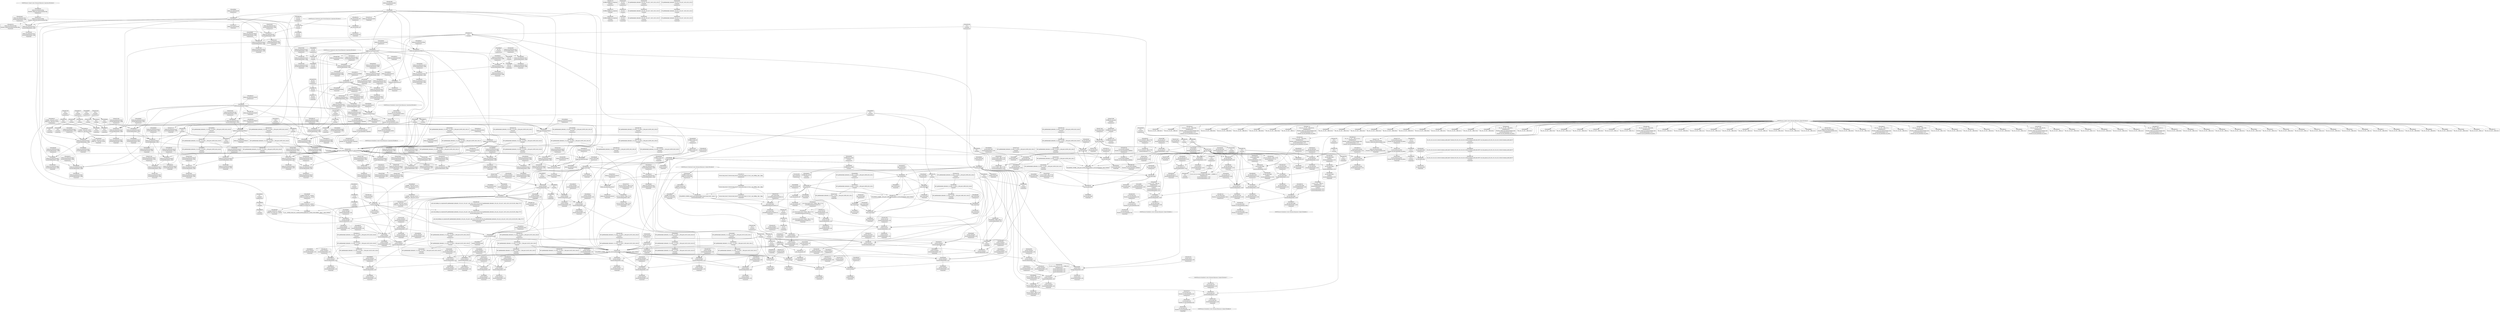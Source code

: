 digraph {
	CE0x4d60be0 [shape=record,shape=Mrecord,label="{CE0x4d60be0|selinux_ipc_permission:if.end13|*SummSource*}"]
	CE0x4d6e2c0 [shape=record,shape=Mrecord,label="{CE0x4d6e2c0|_call_void_mcount()_#3|*SummSink*}"]
	CE0x4d5b140 [shape=record,shape=Mrecord,label="{CE0x4d5b140|i64*_getelementptr_inbounds_(_12_x_i64_,_12_x_i64_*___llvm_gcov_ctr293,_i64_0,_i64_10)|*Constant*|*SummSink*}"]
	CE0x4d70da0 [shape=record,shape=Mrecord,label="{CE0x4d70da0|i64_2|*Constant*}"]
	CE0x4d9ea00 [shape=record,shape=Mrecord,label="{CE0x4d9ea00|80:_i32,_112:_i8*,_:_CRE_29,30_}"]
	CE0x4d834a0 [shape=record,shape=Mrecord,label="{CE0x4d834a0|selinux_ipc_permission:tmp14|security/selinux/hooks.c,5493}"]
	CE0x4d5bca0 [shape=record,shape=Mrecord,label="{CE0x4d5bca0|selinux_ipc_permission:call|security/selinux/hooks.c,5496|*SummSource*}"]
	CE0x4d5ee80 [shape=record,shape=Mrecord,label="{CE0x4d5ee80|current_sid:tobool|security/selinux/hooks.c,218|*SummSource*}"]
	CE0x4db25e0 [shape=record,shape=Mrecord,label="{CE0x4db25e0|_ret_i32_%retval.0,_!dbg_!27728|security/selinux/avc.c,775|*SummSink*}"]
	CE0x4d7e370 [shape=record,shape=Mrecord,label="{CE0x4d7e370|selinux_ipc_permission:tmp19|security/selinux/hooks.c,5494}"]
	CE0x4db5c00 [shape=record,shape=Mrecord,label="{CE0x4db5c00|current_sid:tmp8|security/selinux/hooks.c,218}"]
	CE0x4d9e820 [shape=record,shape=Mrecord,label="{CE0x4d9e820|80:_i32,_112:_i8*,_:_CRE_27,28_}"]
	CE0x4d51520 [shape=record,shape=Mrecord,label="{CE0x4d51520|i64*_getelementptr_inbounds_(_2_x_i64_,_2_x_i64_*___llvm_gcov_ctr294,_i64_0,_i64_0)|*Constant*|*SummSource*}"]
	CE0x4dc1fc0 [shape=record,shape=Mrecord,label="{CE0x4dc1fc0|get_current:tmp2|*SummSource*}"]
	CE0x4d67c00 [shape=record,shape=Mrecord,label="{CE0x4d67c00|selinux_ipc_permission:av.0|*SummSink*}"]
	CE0x4da0eb0 [shape=record,shape=Mrecord,label="{CE0x4da0eb0|_ret_%struct.task_struct*_%tmp4,_!dbg_!27714|./arch/x86/include/asm/current.h,14|*SummSink*}"]
	CE0x4d80e20 [shape=record,shape=Mrecord,label="{CE0x4d80e20|80:_i32,_112:_i8*,_:_CRE_72,73_|*MultipleSource*|Function::selinux_ipc_permission&Arg::ipcp::|security/selinux/hooks.c,5131|Function::ipc_has_perm&Arg::ipc_perms::}"]
	CE0x4d78660 [shape=record,shape=Mrecord,label="{CE0x4d78660|_ret_i32_%call2,_!dbg_!27728|security/selinux/hooks.c,5136|*SummSource*}"]
	CE0x63e2d20 [shape=record,shape=Mrecord,label="{CE0x63e2d20|selinux_ipc_permission:and|security/selinux/hooks.c,5488|*SummSource*}"]
	CE0x4d7f980 [shape=record,shape=Mrecord,label="{CE0x4d7f980|80:_i32,_112:_i8*,_:_CRE_50,51_}"]
	CE0x4d59ba0 [shape=record,shape=Mrecord,label="{CE0x4d59ba0|selinux_ipc_permission:tmp10|security/selinux/hooks.c,5490}"]
	CE0x4db5dd0 [shape=record,shape=Mrecord,label="{CE0x4db5dd0|get_current:tmp|*SummSource*}"]
	CE0x4dace40 [shape=record,shape=Mrecord,label="{CE0x4dace40|ipc_has_perm:tmp6|*LoadInst*|security/selinux/hooks.c,5134|*SummSource*}"]
	CE0x4db9810 [shape=record,shape=Mrecord,label="{CE0x4db9810|i64_3|*Constant*|*SummSource*}"]
	CE0x4d5c150 [shape=record,shape=Mrecord,label="{CE0x4d5c150|selinux_ipc_permission:tobool|security/selinux/hooks.c,5488}"]
	CE0x4d4ceb0 [shape=record,shape=Mrecord,label="{CE0x4d4ceb0|selinux_ipc_permission:and4|security/selinux/hooks.c,5490|*SummSink*}"]
	CE0x4d664c0 [shape=record,shape=Mrecord,label="{CE0x4d664c0|current_sid:tmp4|security/selinux/hooks.c,218}"]
	CE0x4dcb060 [shape=record,shape=Mrecord,label="{CE0x4dcb060|current_sid:tmp18|security/selinux/hooks.c,218}"]
	CE0x4d4cc90 [shape=record,shape=Mrecord,label="{CE0x4d4cc90|ipc_has_perm:tmp2}"]
	CE0x4dcb200 [shape=record,shape=Mrecord,label="{CE0x4dcb200|current_sid:tmp18|security/selinux/hooks.c,218|*SummSource*}"]
	CE0x4da7a20 [shape=record,shape=Mrecord,label="{CE0x4da7a20|i32_22|*Constant*|*SummSink*}"]
	CE0x5647fd0 [shape=record,shape=Mrecord,label="{CE0x5647fd0|COLLAPSED:_GCMRE___llvm_gcov_ctr293_internal_global_12_x_i64_zeroinitializer:_elem_0:default:}"]
	CE0x4dba6b0 [shape=record,shape=Mrecord,label="{CE0x4dba6b0|current_sid:tmp7|security/selinux/hooks.c,218|*SummSink*}"]
	CE0x4d80f10 [shape=record,shape=Mrecord,label="{CE0x4d80f10|80:_i32,_112:_i8*,_:_CRE_76,80_|*MultipleSource*|Function::selinux_ipc_permission&Arg::ipcp::|security/selinux/hooks.c,5131|Function::ipc_has_perm&Arg::ipc_perms::}"]
	CE0x4d782d0 [shape=record,shape=Mrecord,label="{CE0x4d782d0|ipc_has_perm:perms|Function::ipc_has_perm&Arg::perms::|*SummSink*}"]
	CE0x4dac9a0 [shape=record,shape=Mrecord,label="{CE0x4dac9a0|ipc_has_perm:tmp6|*LoadInst*|security/selinux/hooks.c,5134}"]
	CE0x4d9dec0 [shape=record,shape=Mrecord,label="{CE0x4d9dec0|80:_i32,_112:_i8*,_:_CRE_17,18_}"]
	CE0x4d5b320 [shape=record,shape=Mrecord,label="{CE0x4d5b320|selinux_ipc_permission:tmp21|security/selinux/hooks.c,5496}"]
	CE0x4d6fc90 [shape=record,shape=Mrecord,label="{CE0x4d6fc90|i64*_getelementptr_inbounds_(_12_x_i64_,_12_x_i64_*___llvm_gcov_ctr293,_i64_0,_i64_9)|*Constant*|*SummSource*}"]
	CE0x4d48e60 [shape=record,shape=Mrecord,label="{CE0x4d48e60|selinux_ipc_permission:tmp15|security/selinux/hooks.c,5493|*SummSink*}"]
	CE0x4dc0dd0 [shape=record,shape=Mrecord,label="{CE0x4dc0dd0|current_sid:tmp11|security/selinux/hooks.c,218|*SummSource*}"]
	CE0x4daced0 [shape=record,shape=Mrecord,label="{CE0x4daced0|ipc_has_perm:tmp6|*LoadInst*|security/selinux/hooks.c,5134|*SummSink*}"]
	CE0x4d70ec0 [shape=record,shape=Mrecord,label="{CE0x4d70ec0|selinux_ipc_permission:tmp2|security/selinux/hooks.c,5488}"]
	CE0x4d65bb0 [shape=record,shape=Mrecord,label="{CE0x4d65bb0|current_sid:entry}"]
	CE0x4d52c80 [shape=record,shape=Mrecord,label="{CE0x4d52c80|i32_0|*Constant*|*SummSource*}"]
	CE0x4d53060 [shape=record,shape=Mrecord,label="{CE0x4d53060|selinux_ipc_permission:tmp1|*SummSink*}"]
	CE0x4d489d0 [shape=record,shape=Mrecord,label="{CE0x4d489d0|selinux_ipc_permission:tmp14|security/selinux/hooks.c,5493|*SummSink*}"]
	CE0x4dc0b70 [shape=record,shape=Mrecord,label="{CE0x4dc0b70|current_sid:tmp11|security/selinux/hooks.c,218}"]
	CE0x4d6adf0 [shape=record,shape=Mrecord,label="{CE0x4d6adf0|i64_128|*Constant*}"]
	CE0x4d71860 [shape=record,shape=Mrecord,label="{CE0x4d71860|selinux_ipc_permission:tmp11|security/selinux/hooks.c,5490}"]
	CE0x4d588d0 [shape=record,shape=Mrecord,label="{CE0x4d588d0|selinux_ipc_permission:conv9|security/selinux/hooks.c,5491|*SummSink*}"]
	CE0x4de1e30 [shape=record,shape=Mrecord,label="{CE0x4de1e30|i64_1|*Constant*}"]
	CE0x4d45050 [shape=record,shape=Mrecord,label="{CE0x4d45050|_call_void_mcount()_#3|*SummSource*}"]
	CE0x4d6e8f0 [shape=record,shape=Mrecord,label="{CE0x4d6e8f0|selinux_ipc_permission:entry}"]
	CE0x4dae860 [shape=record,shape=Mrecord,label="{CE0x4dae860|ipc_has_perm:u|security/selinux/hooks.c,5134|*SummSource*}"]
	CE0x4d5fdf0 [shape=record,shape=Mrecord,label="{CE0x4d5fdf0|i64_1|*Constant*}"]
	CE0x4d56720 [shape=record,shape=Mrecord,label="{CE0x4d56720|_call_void_mcount()_#3}"]
	CE0x4db51a0 [shape=record,shape=Mrecord,label="{CE0x4db51a0|current_sid:tmp6|security/selinux/hooks.c,218|*SummSink*}"]
	CE0x4d9e460 [shape=record,shape=Mrecord,label="{CE0x4d9e460|80:_i32,_112:_i8*,_:_CRE_23,24_}"]
	CE0x4d524b0 [shape=record,shape=Mrecord,label="{CE0x4d524b0|selinux_ipc_permission:tmp13|security/selinux/hooks.c,5491|*SummSource*}"]
	CE0x4d6a090 [shape=record,shape=Mrecord,label="{CE0x4d6a090|selinux_ipc_permission:tmp4|security/selinux/hooks.c,5488|*SummSource*}"]
	CE0x4dae710 [shape=record,shape=Mrecord,label="{CE0x4dae710|ipc_has_perm:ipc_id|security/selinux/hooks.c,5134}"]
	CE0x4d66530 [shape=record,shape=Mrecord,label="{CE0x4d66530|current_sid:tmp4|security/selinux/hooks.c,218|*SummSource*}"]
	CE0x4de1f80 [shape=record,shape=Mrecord,label="{CE0x4de1f80|i64*_getelementptr_inbounds_(_2_x_i64_,_2_x_i64_*___llvm_gcov_ctr98,_i64_0,_i64_0)|*Constant*}"]
	CE0x4da4030 [shape=record,shape=Mrecord,label="{CE0x4da4030|current_sid:tmp24|security/selinux/hooks.c,220}"]
	CE0x4d65ad0 [shape=record,shape=Mrecord,label="{CE0x4d65ad0|GLOBAL:current_sid|*Constant*|*SummSink*}"]
	CE0x4d7f7a0 [shape=record,shape=Mrecord,label="{CE0x4d7f7a0|80:_i32,_112:_i8*,_:_CRE_48,49_}"]
	CE0x4d7f020 [shape=record,shape=Mrecord,label="{CE0x4d7f020|80:_i32,_112:_i8*,_:_CRE_40,41_}"]
	CE0x4d6b7f0 [shape=record,shape=Mrecord,label="{CE0x4d6b7f0|selinux_ipc_permission:tmp5|security/selinux/hooks.c,5488|*SummSource*}"]
	CE0x4d77350 [shape=record,shape=Mrecord,label="{CE0x4d77350|ipc_has_perm:entry}"]
	CE0x4d52df0 [shape=record,shape=Mrecord,label="{CE0x4d52df0|i64_2|*Constant*|*SummSink*}"]
	CE0x4db1600 [shape=record,shape=Mrecord,label="{CE0x4db1600|avc_has_perm:tclass|Function::avc_has_perm&Arg::tclass::}"]
	CE0x4d804c0 [shape=record,shape=Mrecord,label="{CE0x4d804c0|80:_i32,_112:_i8*,_:_CRE_62,63_}"]
	CE0x4dac400 [shape=record,shape=Mrecord,label="{CE0x4dac400|i8_4|*Constant*|*SummSource*}"]
	CE0x4d54d00 [shape=record,shape=Mrecord,label="{CE0x4d54d00|selinux_ipc_permission:or|security/selinux/hooks.c,5489|*SummSink*}"]
	CE0x4d9d090 [shape=record,shape=Mrecord,label="{CE0x4d9d090|ipc_has_perm:tmp5|security/selinux/hooks.c,5131}"]
	CE0x4d9c240 [shape=record,shape=Mrecord,label="{CE0x4d9c240|_call_void_lockdep_rcu_suspicious(i8*_getelementptr_inbounds_(_25_x_i8_,_25_x_i8_*_.str3,_i32_0,_i32_0),_i32_218,_i8*_getelementptr_inbounds_(_45_x_i8_,_45_x_i8_*_.str12,_i32_0,_i32_0))_#10,_!dbg_!27727|security/selinux/hooks.c,218}"]
	CE0x4d6ff70 [shape=record,shape=Mrecord,label="{CE0x4d6ff70|i64*_getelementptr_inbounds_(_12_x_i64_,_12_x_i64_*___llvm_gcov_ctr293,_i64_0,_i64_9)|*Constant*|*SummSink*}"]
	CE0x4dc2d00 [shape=record,shape=Mrecord,label="{CE0x4dc2d00|current_sid:tobool1|security/selinux/hooks.c,218|*SummSource*}"]
	CE0x4de1ea0 [shape=record,shape=Mrecord,label="{CE0x4de1ea0|get_current:tmp1}"]
	CE0x4d728e0 [shape=record,shape=Mrecord,label="{CE0x4d728e0|get_current:tmp4|./arch/x86/include/asm/current.h,14|*SummSink*}"]
	CE0x4d9db00 [shape=record,shape=Mrecord,label="{CE0x4d9db00|80:_i32,_112:_i8*,_:_CRE_13,14_}"]
	CE0x4d7def0 [shape=record,shape=Mrecord,label="{CE0x4d7def0|selinux_ipc_permission:tmp18|security/selinux/hooks.c,5494|*SummSource*}"]
	CE0x4d82800 [shape=record,shape=Mrecord,label="{CE0x4d82800|ipc_has_perm:type|security/selinux/hooks.c,5133|*SummSource*}"]
	CE0x4d81840 [shape=record,shape=Mrecord,label="{CE0x4d81840|80:_i32,_112:_i8*,_:_CRE_100,102_|*MultipleSource*|Function::selinux_ipc_permission&Arg::ipcp::|security/selinux/hooks.c,5131|Function::ipc_has_perm&Arg::ipc_perms::}"]
	CE0x4d9d290 [shape=record,shape=Mrecord,label="{CE0x4d9d290|80:_i32,_112:_i8*,_:_CRE_4,5_}"]
	CE0x4d45e90 [shape=record,shape=Mrecord,label="{CE0x4d45e90|get_current:tmp3|*SummSource*}"]
	CE0x4d6e410 [shape=record,shape=Mrecord,label="{CE0x4d6e410|selinux_ipc_permission:if.end10|*SummSource*}"]
	CE0x4d79090 [shape=record,shape=Mrecord,label="{CE0x4d79090|selinux_ipc_permission:tmp23|security/selinux/hooks.c,5497|*SummSink*}"]
	CE0x4d9efa0 [shape=record,shape=Mrecord,label="{CE0x4d9efa0|80:_i32,_112:_i8*,_:_CRE_35,36_}"]
	CE0x4dc1bb0 [shape=record,shape=Mrecord,label="{CE0x4dc1bb0|current_sid:tmp11|security/selinux/hooks.c,218|*SummSink*}"]
	CE0x4d45fd0 [shape=record,shape=Mrecord,label="{CE0x4d45fd0|_call_void_mcount()_#3}"]
	CE0x4d72810 [shape=record,shape=Mrecord,label="{CE0x4d72810|get_current:tmp4|./arch/x86/include/asm/current.h,14|*SummSource*}"]
	CE0x4d68590 [shape=record,shape=Mrecord,label="{CE0x4d68590|selinux_ipc_permission:tmp6|security/selinux/hooks.c,5489|*SummSource*}"]
	CE0x4dbc510 [shape=record,shape=Mrecord,label="{CE0x4dbc510|i64*_getelementptr_inbounds_(_11_x_i64_,_11_x_i64_*___llvm_gcov_ctr125,_i64_0,_i64_8)|*Constant*|*SummSource*}"]
	CE0x4d80d30 [shape=record,shape=Mrecord,label="{CE0x4d80d30|80:_i32,_112:_i8*,_:_CRE_71,72_}"]
	CE0x4da0e10 [shape=record,shape=Mrecord,label="{CE0x4da0e10|_ret_%struct.task_struct*_%tmp4,_!dbg_!27714|./arch/x86/include/asm/current.h,14}"]
	CE0x4d450f0 [shape=record,shape=Mrecord,label="{CE0x4d450f0|_call_void_mcount()_#3|*SummSink*}"]
	CE0x4d45be0 [shape=record,shape=Mrecord,label="{CE0x4d45be0|i32_1|*Constant*|*SummSource*}"]
	CE0x4d5a0e0 [shape=record,shape=Mrecord,label="{CE0x4d5a0e0|selinux_ipc_permission:if.then6}"]
	CE0x4d45f30 [shape=record,shape=Mrecord,label="{CE0x4d45f30|get_current:tmp3|*SummSink*}"]
	CE0x4d74b70 [shape=record,shape=Mrecord,label="{CE0x4d74b70|i64*_getelementptr_inbounds_(_12_x_i64_,_12_x_i64_*___llvm_gcov_ctr293,_i64_0,_i64_6)|*Constant*|*SummSource*}"]
	CE0x4d5a5a0 [shape=record,shape=Mrecord,label="{CE0x4d5a5a0|selinux_ipc_permission:if.end13}"]
	CE0x4d516c0 [shape=record,shape=Mrecord,label="{CE0x4d516c0|ipc_has_perm:tmp}"]
	CE0x4db0ce0 [shape=record,shape=Mrecord,label="{CE0x4db0ce0|ipc_has_perm:call2|security/selinux/hooks.c,5136|*SummSink*}"]
	CE0x4d71fc0 [shape=record,shape=Mrecord,label="{CE0x4d71fc0|i64*_getelementptr_inbounds_(_12_x_i64_,_12_x_i64_*___llvm_gcov_ctr293,_i64_0,_i64_9)|*Constant*}"]
	CE0x4d82680 [shape=record,shape=Mrecord,label="{CE0x4d82680|ipc_has_perm:type|security/selinux/hooks.c,5133}"]
	CE0x4dacb10 [shape=record,shape=Mrecord,label="{CE0x4dacb10|ipc_has_perm:key|security/selinux/hooks.c,5134|*SummSource*}"]
	CE0x4d7c910 [shape=record,shape=Mrecord,label="{CE0x4d7c910|i64*_getelementptr_inbounds_(_12_x_i64_,_12_x_i64_*___llvm_gcov_ctr293,_i64_0,_i64_6)|*Constant*|*SummSink*}"]
	CE0x4dafa90 [shape=record,shape=Mrecord,label="{CE0x4dafa90|ipc_has_perm:tmp7|security/selinux/hooks.c,5136}"]
	CE0x4d83100 [shape=record,shape=Mrecord,label="{CE0x4d83100|selinux_ipc_permission:tmp15|security/selinux/hooks.c,5493}"]
	CE0x4d5a6a0 [shape=record,shape=Mrecord,label="{CE0x4d5a6a0|get_current:tmp1|*SummSource*}"]
	CE0x4db6b50 [shape=record,shape=Mrecord,label="{CE0x4db6b50|current_sid:tmp5|security/selinux/hooks.c,218|*SummSink*}"]
	"CONST[source:0(mediator),value:2(dynamic)][purpose:{subject}][SnkIdx:0]"
	CE0x4dc2030 [shape=record,shape=Mrecord,label="{CE0x4dc2030|get_current:tmp3}"]
	CE0x4d7e3e0 [shape=record,shape=Mrecord,label="{CE0x4d7e3e0|selinux_ipc_permission:tmp19|security/selinux/hooks.c,5494|*SummSource*}"]
	CE0x4d79cb0 [shape=record,shape=Mrecord,label="{CE0x4d79cb0|i32_1|*Constant*|*SummSink*}"]
	CE0x4d803d0 [shape=record,shape=Mrecord,label="{CE0x4d803d0|80:_i32,_112:_i8*,_:_CRE_61,62_}"]
	CE0x4d4c5d0 [shape=record,shape=Mrecord,label="{CE0x4d4c5d0|i64*_getelementptr_inbounds_(_2_x_i64_,_2_x_i64_*___llvm_gcov_ctr98,_i64_0,_i64_0)|*Constant*|*SummSink*}"]
	CE0x4d82290 [shape=record,shape=Mrecord,label="{CE0x4d82290|ipc_has_perm:tmp5|security/selinux/hooks.c,5131|*SummSource*}"]
	CE0x4d78ab0 [shape=record,shape=Mrecord,label="{CE0x4d78ab0|selinux_ipc_permission:tmp22|security/selinux/hooks.c,5497}"]
	CE0x4d5f0e0 [shape=record,shape=Mrecord,label="{CE0x4d5f0e0|%struct.task_struct*_(%struct.task_struct**)*_asm_movq_%gs:$_1:P_,$0_,_r,im,_dirflag_,_fpsr_,_flags_}"]
	CE0x4d7e5e0 [shape=record,shape=Mrecord,label="{CE0x4d7e5e0|selinux_ipc_permission:tmp19|security/selinux/hooks.c,5494|*SummSink*}"]
	CE0x4d46e00 [shape=record,shape=Mrecord,label="{CE0x4d46e00|GLOBAL:__llvm_gcov_ctr293|Global_var:__llvm_gcov_ctr293|*SummSink*}"]
	CE0x4d67e00 [shape=record,shape=Mrecord,label="{CE0x4d67e00|selinux_ipc_permission:conv3|security/selinux/hooks.c,5490}"]
	CE0x4d7f200 [shape=record,shape=Mrecord,label="{CE0x4d7f200|80:_i32,_112:_i8*,_:_CRE_42,43_}"]
	CE0x4d5ddb0 [shape=record,shape=Mrecord,label="{CE0x4d5ddb0|selinux_ipc_permission:tmp9|security/selinux/hooks.c,5490}"]
	CE0x4d5b090 [shape=record,shape=Mrecord,label="{CE0x4d5b090|i64*_getelementptr_inbounds_(_12_x_i64_,_12_x_i64_*___llvm_gcov_ctr293,_i64_0,_i64_10)|*Constant*|*SummSource*}"]
	CE0x4d71c90 [shape=record,shape=Mrecord,label="{CE0x4d71c90|selinux_ipc_permission:tmp17|security/selinux/hooks.c,5493|*SummSource*}"]
	CE0x4da2720 [shape=record,shape=Mrecord,label="{CE0x4da2720|current_sid:tmp22|security/selinux/hooks.c,218|*SummSink*}"]
	CE0x4d46430 [shape=record,shape=Mrecord,label="{CE0x4d46430|i64*_getelementptr_inbounds_(_2_x_i64_,_2_x_i64_*___llvm_gcov_ctr294,_i64_0,_i64_0)|*Constant*|*SummSink*}"]
	CE0x4d7b140 [shape=record,shape=Mrecord,label="{CE0x4d7b140|selinux_ipc_permission:retval.0|*SummSink*}"]
	CE0x4dbf0e0 [shape=record,shape=Mrecord,label="{CE0x4dbf0e0|i64*_getelementptr_inbounds_(_11_x_i64_,_11_x_i64_*___llvm_gcov_ctr125,_i64_0,_i64_6)|*Constant*}"]
	CE0x4d73940 [shape=record,shape=Mrecord,label="{CE0x4d73940|selinux_ipc_permission:conv3|security/selinux/hooks.c,5490|*SummSink*}"]
	CE0x4d52440 [shape=record,shape=Mrecord,label="{CE0x4d52440|selinux_ipc_permission:tmp13|security/selinux/hooks.c,5491}"]
	CE0x4d74170 [shape=record,shape=Mrecord,label="{CE0x4d74170|selinux_ipc_permission:cmp|security/selinux/hooks.c,5493|*SummSink*}"]
	CE0x4d5f900 [shape=record,shape=Mrecord,label="{CE0x4d5f900|ipc_has_perm:tmp3|*SummSource*}"]
	CE0x4d65440 [shape=record,shape=Mrecord,label="{CE0x4d65440|selinux_ipc_permission:conv7|security/selinux/hooks.c,5491|*SummSource*}"]
	CE0x4dca5d0 [shape=record,shape=Mrecord,label="{CE0x4dca5d0|i64*_getelementptr_inbounds_(_11_x_i64_,_11_x_i64_*___llvm_gcov_ctr125,_i64_0,_i64_9)|*Constant*}"]
	CE0x4db1360 [shape=record,shape=Mrecord,label="{CE0x4db1360|avc_has_perm:tsid|Function::avc_has_perm&Arg::tsid::|*SummSource*}"]
	CE0x4d60060 [shape=record,shape=Mrecord,label="{CE0x4d60060|_ret_i32_%tmp24,_!dbg_!27742|security/selinux/hooks.c,220|*SummSource*}"]
	CE0x4d9e370 [shape=record,shape=Mrecord,label="{CE0x4d9e370|80:_i32,_112:_i8*,_:_CRE_22,23_}"]
	CE0x4dc3730 [shape=record,shape=Mrecord,label="{CE0x4dc3730|i64*_getelementptr_inbounds_(_11_x_i64_,_11_x_i64_*___llvm_gcov_ctr125,_i64_0,_i64_0)|*Constant*}"]
	CE0x4d6e030 [shape=record,shape=Mrecord,label="{CE0x4d6e030|selinux_ipc_permission:tmp8|security/selinux/hooks.c,5490}"]
	CE0x4d7b8e0 [shape=record,shape=Mrecord,label="{CE0x4d7b8e0|i64*_getelementptr_inbounds_(_12_x_i64_,_12_x_i64_*___llvm_gcov_ctr293,_i64_0,_i64_11)|*Constant*|*SummSink*}"]
	CE0x4d7a540 [shape=record,shape=Mrecord,label="{CE0x4d7a540|GLOBAL:current_sid|*Constant*}"]
	CE0x4d5fa40 [shape=record,shape=Mrecord,label="{CE0x4d5fa40|_call_void_mcount()_#3}"]
	CE0x4d66600 [shape=record,shape=Mrecord,label="{CE0x4d66600|current_sid:tmp4|security/selinux/hooks.c,218|*SummSink*}"]
	CE0x4dbafd0 [shape=record,shape=Mrecord,label="{CE0x4dbafd0|current_sid:do.body|*SummSink*}"]
	CE0x4da1490 [shape=record,shape=Mrecord,label="{CE0x4da1490|COLLAPSED:_GCMRE_current_task_external_global_%struct.task_struct*:_elem_0::|security/selinux/hooks.c,218}"]
	CE0x4d81970 [shape=record,shape=Mrecord,label="{CE0x4d81970|80:_i32,_112:_i8*,_:_CRE_104,112_|*MultipleSource*|Function::selinux_ipc_permission&Arg::ipcp::|security/selinux/hooks.c,5131|Function::ipc_has_perm&Arg::ipc_perms::}"]
	CE0x4d67ad0 [shape=record,shape=Mrecord,label="{CE0x4d67ad0|selinux_ipc_permission:if.end10|*SummSink*}"]
	CE0x4d7bac0 [shape=record,shape=Mrecord,label="{CE0x4d7bac0|selinux_ipc_permission:tmp23|security/selinux/hooks.c,5497}"]
	CE0x4dbfa30 [shape=record,shape=Mrecord,label="{CE0x4dbfa30|current_sid:land.lhs.true|*SummSource*}"]
	CE0x4d80790 [shape=record,shape=Mrecord,label="{CE0x4d80790|80:_i32,_112:_i8*,_:_CRE_65,66_}"]
	CE0x4d9dce0 [shape=record,shape=Mrecord,label="{CE0x4d9dce0|80:_i32,_112:_i8*,_:_CRE_15,16_}"]
	CE0x4d7de20 [shape=record,shape=Mrecord,label="{CE0x4d7de20|avc_has_perm:tsid|Function::avc_has_perm&Arg::tsid::}"]
	CE0x4db6c60 [shape=record,shape=Mrecord,label="{CE0x4db6c60|current_sid:tmp6|security/selinux/hooks.c,218}"]
	CE0x4dcc850 [shape=record,shape=Mrecord,label="{CE0x4dcc850|GLOBAL:lockdep_rcu_suspicious|*Constant*|*SummSink*}"]
	CE0x4d5d010 [shape=record,shape=Mrecord,label="{CE0x4d5d010|i64_0|*Constant*|*SummSink*}"]
	CE0x4d67280 [shape=record,shape=Mrecord,label="{CE0x4d67280|i64*_getelementptr_inbounds_(_12_x_i64_,_12_x_i64_*___llvm_gcov_ctr293,_i64_0,_i64_0)|*Constant*|*SummSource*}"]
	CE0x4da09a0 [shape=record,shape=Mrecord,label="{CE0x4da09a0|get_current:entry}"]
	CE0x4d466e0 [shape=record,shape=Mrecord,label="{CE0x4d466e0|current_sid:do.end|*SummSource*}"]
	CE0x4dbbd60 [shape=record,shape=Mrecord,label="{CE0x4dbbd60|i1_true|*Constant*|*SummSink*}"]
	CE0x4dca7a0 [shape=record,shape=Mrecord,label="{CE0x4dca7a0|i64*_getelementptr_inbounds_(_11_x_i64_,_11_x_i64_*___llvm_gcov_ctr125,_i64_0,_i64_9)|*Constant*|*SummSource*}"]
	CE0x4da4500 [shape=record,shape=Mrecord,label="{CE0x4da4500|get_current:bb|*SummSource*}"]
	CE0x4da19a0 [shape=record,shape=Mrecord,label="{CE0x4da19a0|current_sid:tmp21|security/selinux/hooks.c,218}"]
	CE0x4db1490 [shape=record,shape=Mrecord,label="{CE0x4db1490|avc_has_perm:tsid|Function::avc_has_perm&Arg::tsid::|*SummSink*}"]
	CE0x4db4190 [shape=record,shape=Mrecord,label="{CE0x4db4190|current_sid:tmp14|security/selinux/hooks.c,218|*SummSource*}"]
	CE0x4d9c320 [shape=record,shape=Mrecord,label="{CE0x4d9c320|_call_void_lockdep_rcu_suspicious(i8*_getelementptr_inbounds_(_25_x_i8_,_25_x_i8_*_.str3,_i32_0,_i32_0),_i32_218,_i8*_getelementptr_inbounds_(_45_x_i8_,_45_x_i8_*_.str12,_i32_0,_i32_0))_#10,_!dbg_!27727|security/selinux/hooks.c,218|*SummSink*}"]
	CE0x4d5a400 [shape=record,shape=Mrecord,label="{CE0x4d5a400|selinux_ipc_permission:conv|security/selinux/hooks.c,5488|*SummSource*}"]
	CE0x4d52c10 [shape=record,shape=Mrecord,label="{CE0x4d52c10|i32_0|*Constant*}"]
	CE0x4d7aeb0 [shape=record,shape=Mrecord,label="{CE0x4d7aeb0|selinux_ipc_permission:retval.0}"]
	CE0x4d79ff0 [shape=record,shape=Mrecord,label="{CE0x4d79ff0|ipc_has_perm:ad|security/selinux/hooks.c, 5128|*SummSource*}"]
	CE0x4d49000 [shape=record,shape=Mrecord,label="{CE0x4d49000|selinux_ipc_permission:if.then12}"]
	CE0x4daf910 [shape=record,shape=Mrecord,label="{CE0x4daf910|0:_i16,_4:_i32,_:_CRE_4,8_|*MultipleSource*|security/selinux/hooks.c,5136|*LoadInst*|security/selinux/hooks.c,5131|security/selinux/hooks.c,5131}"]
	CE0x4d59ac0 [shape=record,shape=Mrecord,label="{CE0x4d59ac0|selinux_ipc_permission:tmp9|security/selinux/hooks.c,5490|*SummSink*}"]
	CE0x4d9ebe0 [shape=record,shape=Mrecord,label="{CE0x4d9ebe0|80:_i32,_112:_i8*,_:_CRE_31,32_}"]
	CE0x4daf2d0 [shape=record,shape=Mrecord,label="{CE0x4daf2d0|ipc_has_perm:sid1|security/selinux/hooks.c,5136|*SummSource*}"]
	CE0x4d5ab10 [shape=record,shape=Mrecord,label="{CE0x4d5ab10|i64*_getelementptr_inbounds_(_2_x_i64_,_2_x_i64_*___llvm_gcov_ctr98,_i64_0,_i64_1)|*Constant*}"]
	CE0x4d82ad0 [shape=record,shape=Mrecord,label="{CE0x4d82ad0|0:_i8,_8:_i32,_24:_%struct.selinux_audit_data*,_:_SCMRE_0,1_|*MultipleSource*|security/selinux/hooks.c, 5128|security/selinux/hooks.c,5133}"]
	CE0x69f65b0 [shape=record,shape=Mrecord,label="{CE0x69f65b0|selinux_ipc_permission:or|security/selinux/hooks.c,5489}"]
	CE0x4d78050 [shape=record,shape=Mrecord,label="{CE0x4d78050|ipc_has_perm:ipc_perms|Function::ipc_has_perm&Arg::ipc_perms::|*SummSink*}"]
	CE0x4dae4d0 [shape=record,shape=Mrecord,label="{CE0x4dae4d0|avc_has_perm:entry|*SummSource*}"]
	CE0x4d56560 [shape=record,shape=Mrecord,label="{CE0x4d56560|selinux_ipc_permission:if.end}"]
	CE0x4d9c9e0 [shape=record,shape=Mrecord,label="{CE0x4d9c9e0|80:_i32,_112:_i8*,_:_CRE_0,1_}"]
	CE0x4dacfb0 [shape=record,shape=Mrecord,label="{CE0x4dacfb0|ipc_has_perm:u|security/selinux/hooks.c,5134}"]
	CE0x4d4c700 [shape=record,shape=Mrecord,label="{CE0x4d4c700|i64*_getelementptr_inbounds_(_12_x_i64_,_12_x_i64_*___llvm_gcov_ctr293,_i64_0,_i64_3)|*Constant*|*SummSource*}"]
	CE0x4db98f0 [shape=record,shape=Mrecord,label="{CE0x4db98f0|i64_3|*Constant*|*SummSink*}"]
	CE0x4d9e190 [shape=record,shape=Mrecord,label="{CE0x4d9e190|80:_i32,_112:_i8*,_:_CRE_20,21_}"]
	CE0x4d50da0 [shape=record,shape=Mrecord,label="{CE0x4d50da0|current_sid:tmp1|*SummSink*}"]
	CE0x4d70aa0 [shape=record,shape=Mrecord,label="{CE0x4d70aa0|selinux_ipc_permission:or8|security/selinux/hooks.c,5491}"]
	CE0x4d7f6b0 [shape=record,shape=Mrecord,label="{CE0x4d7f6b0|80:_i32,_112:_i8*,_:_CRE_47,48_}"]
	CE0x4da3240 [shape=record,shape=Mrecord,label="{CE0x4da3240|current_sid:sid|security/selinux/hooks.c,220|*SummSource*}"]
	CE0x4db52b0 [shape=record,shape=Mrecord,label="{CE0x4db52b0|current_sid:tmp7|security/selinux/hooks.c,218}"]
	CE0x4db9670 [shape=record,shape=Mrecord,label="{CE0x4db9670|i64_2|*Constant*}"]
	CE0x4d77920 [shape=record,shape=Mrecord,label="{CE0x4d77920|selinux_ipc_permission:ipcp|Function::selinux_ipc_permission&Arg::ipcp::|*SummSource*}"]
	CE0x4d6d4c0 [shape=record,shape=Mrecord,label="{CE0x4d6d4c0|selinux_ipc_permission:tmp17|security/selinux/hooks.c,5493}"]
	CE0x4db36c0 [shape=record,shape=Mrecord,label="{CE0x4db36c0|get_current:tmp}"]
	CE0x4d4ca80 [shape=record,shape=Mrecord,label="{CE0x4d4ca80|GLOBAL:current_task|Global_var:current_task|*SummSource*}"]
	CE0x4d6d300 [shape=record,shape=Mrecord,label="{CE0x4d6d300|selinux_ipc_permission:tmp16|security/selinux/hooks.c,5493|*SummSink*}"]
	CE0x4d7fa70 [shape=record,shape=Mrecord,label="{CE0x4d7fa70|80:_i32,_112:_i8*,_:_CRE_51,52_}"]
	CE0x4d5c000 [shape=record,shape=Mrecord,label="{CE0x4d5c000|i32_0|*Constant*|*SummSink*}"]
	CE0x4d6b8b0 [shape=record,shape=Mrecord,label="{CE0x4d6b8b0|i64*_getelementptr_inbounds_(_12_x_i64_,_12_x_i64_*___llvm_gcov_ctr293,_i64_0,_i64_3)|*Constant*}"]
	CE0x4d7b950 [shape=record,shape=Mrecord,label="{CE0x4d7b950|selinux_ipc_permission:tmp22|security/selinux/hooks.c,5497|*SummSink*}"]
	CE0x4d828e0 [shape=record,shape=Mrecord,label="{CE0x4d828e0|ipc_has_perm:type|security/selinux/hooks.c,5133|*SummSink*}"]
	CE0x4d774b0 [shape=record,shape=Mrecord,label="{CE0x4d774b0|ipc_has_perm:entry|*SummSource*}"]
	CE0x4db64e0 [shape=record,shape=Mrecord,label="{CE0x4db64e0|current_sid:tmp3|*SummSink*}"]
	CE0x4d9c2b0 [shape=record,shape=Mrecord,label="{CE0x4d9c2b0|_call_void_lockdep_rcu_suspicious(i8*_getelementptr_inbounds_(_25_x_i8_,_25_x_i8_*_.str3,_i32_0,_i32_0),_i32_218,_i8*_getelementptr_inbounds_(_45_x_i8_,_45_x_i8_*_.str12,_i32_0,_i32_0))_#10,_!dbg_!27727|security/selinux/hooks.c,218|*SummSource*}"]
	CE0x4d68420 [shape=record,shape=Mrecord,label="{CE0x4d68420|selinux_ipc_permission:tmp6|security/selinux/hooks.c,5489|*SummSink*}"]
	CE0x4da1590 [shape=record,shape=Mrecord,label="{CE0x4da1590|current_sid:cred|security/selinux/hooks.c,218|*SummSource*}"]
	CE0x4d58a80 [shape=record,shape=Mrecord,label="{CE0x4d58a80|selinux_ipc_permission:av.1|*SummSource*}"]
	CE0x4da41c0 [shape=record,shape=Mrecord,label="{CE0x4da41c0|current_sid:tmp24|security/selinux/hooks.c,220|*SummSource*}"]
	CE0x4d58d80 [shape=record,shape=Mrecord,label="{CE0x4d58d80|selinux_ipc_permission:tobool|security/selinux/hooks.c,5488|*SummSource*}"]
	CE0x4da1f70 [shape=record,shape=Mrecord,label="{CE0x4da1f70|current_sid:security|security/selinux/hooks.c,218|*SummSource*}"]
	CE0x4d7f2f0 [shape=record,shape=Mrecord,label="{CE0x4d7f2f0|80:_i32,_112:_i8*,_:_CRE_43,44_}"]
	CE0x4dcc570 [shape=record,shape=Mrecord,label="{CE0x4dcc570|GLOBAL:lockdep_rcu_suspicious|*Constant*}"]
	CE0x4da0140 [shape=record,shape=Mrecord,label="{CE0x4da0140|current_sid:call4|security/selinux/hooks.c,218|*SummSource*}"]
	CE0x4d9cda0 [shape=record,shape=Mrecord,label="{CE0x4d9cda0|80:_i32,_112:_i8*,_:_CRE_1,2_}"]
	CE0x4da2ac0 [shape=record,shape=Mrecord,label="{CE0x4da2ac0|current_sid:tmp23|security/selinux/hooks.c,218|*SummSink*}"]
	CE0x4d7f110 [shape=record,shape=Mrecord,label="{CE0x4d7f110|80:_i32,_112:_i8*,_:_CRE_41,42_}"]
	CE0x69f6540 [shape=record,shape=Mrecord,label="{CE0x69f6540|selinux_ipc_permission:conv2|security/selinux/hooks.c,5489}"]
	CE0x4d9eaf0 [shape=record,shape=Mrecord,label="{CE0x4d9eaf0|80:_i32,_112:_i8*,_:_CRE_30,31_}"]
	CE0x4d5b8c0 [shape=record,shape=Mrecord,label="{CE0x4d5b8c0|selinux_ipc_permission:tmp21|security/selinux/hooks.c,5496|*SummSink*}"]
	CE0x4d7a450 [shape=record,shape=Mrecord,label="{CE0x4d7a450|ipc_has_perm:call|security/selinux/hooks.c,5129|*SummSink*}"]
	CE0x4d520f0 [shape=record,shape=Mrecord,label="{CE0x4d520f0|selinux_ipc_permission:entry|*SummSource*}"]
	CE0x4d4c300 [shape=record,shape=Mrecord,label="{CE0x4d4c300|get_current:tmp2}"]
	CE0x4da2620 [shape=record,shape=Mrecord,label="{CE0x4da2620|current_sid:tmp23|security/selinux/hooks.c,218}"]
	CE0x4d5bc30 [shape=record,shape=Mrecord,label="{CE0x4d5bc30|selinux_ipc_permission:call|security/selinux/hooks.c,5496}"]
	CE0x4dbb0a0 [shape=record,shape=Mrecord,label="{CE0x4dbb0a0|current_sid:do.end}"]
	CE0x4db0740 [shape=record,shape=Mrecord,label="{CE0x4db0740|ipc_has_perm:tmp8|security/selinux/hooks.c,5136|*SummSource*}"]
	CE0x4d5c5d0 [shape=record,shape=Mrecord,label="{CE0x4d5c5d0|i64*_getelementptr_inbounds_(_12_x_i64_,_12_x_i64_*___llvm_gcov_ctr293,_i64_0,_i64_6)|*Constant*}"]
	CE0x4d45200 [shape=record,shape=Mrecord,label="{CE0x4d45200|ipc_has_perm:call|security/selinux/hooks.c,5129}"]
	CE0x4d7f3e0 [shape=record,shape=Mrecord,label="{CE0x4d7f3e0|80:_i32,_112:_i8*,_:_CRE_44,45_}"]
	CE0x4d775e0 [shape=record,shape=Mrecord,label="{CE0x4d775e0|ipc_has_perm:entry|*SummSink*}"]
	CE0x4d6c4f0 [shape=record,shape=Mrecord,label="{CE0x4d6c4f0|selinux_ipc_permission:conv1|security/selinux/hooks.c,5489|*SummSource*}"]
	CE0x4d9d560 [shape=record,shape=Mrecord,label="{CE0x4d9d560|80:_i32,_112:_i8*,_:_CRE_7,8_}"]
	CE0x4d6dbf0 [shape=record,shape=Mrecord,label="{CE0x4d6dbf0|i64_128|*Constant*|*SummSink*}"]
	CE0x4d69ef0 [shape=record,shape=Mrecord,label="{CE0x4d69ef0|selinux_ipc_permission:tmp4|security/selinux/hooks.c,5488}"]
	CE0x4db34a0 [shape=record,shape=Mrecord,label="{CE0x4db34a0|get_current:tmp|*SummSink*}"]
	CE0x4db3920 [shape=record,shape=Mrecord,label="{CE0x4db3920|GLOBAL:__llvm_gcov_ctr125|Global_var:__llvm_gcov_ctr125}"]
	CE0x4d9f270 [shape=record,shape=Mrecord,label="{CE0x4d9f270|80:_i32,_112:_i8*,_:_CRE_38,39_}"]
	CE0x4db0110 [shape=record,shape=Mrecord,label="{CE0x4db0110|ipc_has_perm:tmp7|security/selinux/hooks.c,5136|*SummSink*}"]
	CE0x4db7500 [shape=record,shape=Mrecord,label="{CE0x4db7500|current_sid:if.then|*SummSink*}"]
	CE0x4db8500 [shape=record,shape=Mrecord,label="{CE0x4db8500|current_sid:tmp10|security/selinux/hooks.c,218|*SummSink*}"]
	CE0x4da1630 [shape=record,shape=Mrecord,label="{CE0x4da1630|current_sid:cred|security/selinux/hooks.c,218|*SummSink*}"]
	CE0x4d70920 [shape=record,shape=Mrecord,label="{CE0x4d70920|selinux_ipc_permission:conv9|security/selinux/hooks.c,5491}"]
	CE0x4d740a0 [shape=record,shape=Mrecord,label="{CE0x4d740a0|selinux_ipc_permission:cmp|security/selinux/hooks.c,5493|*SummSource*}"]
	CE0x4db0870 [shape=record,shape=Mrecord,label="{CE0x4db0870|ipc_has_perm:tmp8|security/selinux/hooks.c,5136|*SummSink*}"]
	CE0x4d73850 [shape=record,shape=Mrecord,label="{CE0x4d73850|selinux_ipc_permission:conv3|security/selinux/hooks.c,5490|*SummSource*}"]
	CE0x4d79400 [shape=record,shape=Mrecord,label="{CE0x4d79400|_ret_i32_%retval.0,_!dbg_!27733|security/selinux/hooks.c,5497}"]
	CE0x4d7df60 [shape=record,shape=Mrecord,label="{CE0x4d7df60|selinux_ipc_permission:tmp18|security/selinux/hooks.c,5494|*SummSink*}"]
	CE0x4d5fe60 [shape=record,shape=Mrecord,label="{CE0x4d5fe60|i64_1|*Constant*|*SummSink*}"]
	CE0x4d55030 [shape=record,shape=Mrecord,label="{CE0x4d55030|selinux_ipc_permission:conv2|security/selinux/hooks.c,5489|*SummSink*}"]
	CE0x4d5dac0 [shape=record,shape=Mrecord,label="{CE0x4d5dac0|i64_5|*Constant*}"]
	CE0x4db8b40 [shape=record,shape=Mrecord,label="{CE0x4db8b40|current_sid:tmp10|security/selinux/hooks.c,218}"]
	CE0x4d5edb0 [shape=record,shape=Mrecord,label="{CE0x4d5edb0|current_sid:tobool|security/selinux/hooks.c,218|*SummSink*}"]
	CE0x4d65de0 [shape=record,shape=Mrecord,label="{CE0x4d65de0|_ret_i32_%tmp24,_!dbg_!27742|security/selinux/hooks.c,220}"]
	CE0x4da4350 [shape=record,shape=Mrecord,label="{CE0x4da4350|current_sid:tmp24|security/selinux/hooks.c,220|*SummSink*}"]
	CE0x4db4980 [shape=record,shape=Mrecord,label="{CE0x4db4980|_call_void_mcount()_#3|*SummSource*}"]
	CE0x4db96e0 [shape=record,shape=Mrecord,label="{CE0x4db96e0|i64_3|*Constant*}"]
	CE0x4d587c0 [shape=record,shape=Mrecord,label="{CE0x4d587c0|selinux_ipc_permission:conv9|security/selinux/hooks.c,5491|*SummSource*}"]
	CE0x4daf440 [shape=record,shape=Mrecord,label="{CE0x4daf440|ipc_has_perm:sid1|security/selinux/hooks.c,5136|*SummSink*}"]
	CE0x4dbf810 [shape=record,shape=Mrecord,label="{CE0x4dbf810|current_sid:land.lhs.true2|*SummSink*}"]
	CE0x4dc2e80 [shape=record,shape=Mrecord,label="{CE0x4dc2e80|current_sid:tobool1|security/selinux/hooks.c,218|*SummSink*}"]
	CE0x4dcbd00 [shape=record,shape=Mrecord,label="{CE0x4dcbd00|current_sid:tmp19|security/selinux/hooks.c,218|*SummSink*}"]
	CE0x4d9d830 [shape=record,shape=Mrecord,label="{CE0x4d9d830|80:_i32,_112:_i8*,_:_CRE_10,11_}"]
	CE0x4d7b010 [shape=record,shape=Mrecord,label="{CE0x4d7b010|selinux_ipc_permission:retval.0|*SummSource*}"]
	CE0x4d65d50 [shape=record,shape=Mrecord,label="{CE0x4d65d50|current_sid:entry|*SummSink*}"]
	CE0x4d4faf0 [shape=record,shape=Mrecord,label="{CE0x4d4faf0|i64*_getelementptr_inbounds_(_11_x_i64_,_11_x_i64_*___llvm_gcov_ctr125,_i64_0,_i64_1)|*Constant*|*SummSource*}"]
	CE0x4d599b0 [shape=record,shape=Mrecord,label="{CE0x4d599b0|i64*_getelementptr_inbounds_(_2_x_i64_,_2_x_i64_*___llvm_gcov_ctr98,_i64_0,_i64_1)|*Constant*|*SummSource*}"]
	CE0x4d6e250 [shape=record,shape=Mrecord,label="{CE0x4d6e250|_call_void_mcount()_#3|*SummSource*}"]
	CE0x4d6e1e0 [shape=record,shape=Mrecord,label="{CE0x4d6e1e0|_call_void_mcount()_#3}"]
	CE0x4db7300 [shape=record,shape=Mrecord,label="{CE0x4db7300|current_sid:if.then}"]
	CE0x4d6e130 [shape=record,shape=Mrecord,label="{CE0x4d6e130|selinux_ipc_permission:tmp8|security/selinux/hooks.c,5490|*SummSource*}"]
	CE0x4d795a0 [shape=record,shape=Mrecord,label="{CE0x4d795a0|_ret_i32_%retval.0,_!dbg_!27733|security/selinux/hooks.c,5497|*SummSink*}"]
	CE0x4d54fc0 [shape=record,shape=Mrecord,label="{CE0x4d54fc0|selinux_ipc_permission:conv2|security/selinux/hooks.c,5489|*SummSource*}"]
	CE0x4daf8a0 [shape=record,shape=Mrecord,label="{CE0x4daf8a0|0:_i16,_4:_i32,_:_CRE_0,2_|*MultipleSource*|security/selinux/hooks.c,5136|*LoadInst*|security/selinux/hooks.c,5131|security/selinux/hooks.c,5131}"]
	CE0x4d80a60 [shape=record,shape=Mrecord,label="{CE0x4d80a60|80:_i32,_112:_i8*,_:_CRE_68,69_}"]
	CE0x4d784b0 [shape=record,shape=Mrecord,label="{CE0x4d784b0|_ret_i32_%call2,_!dbg_!27728|security/selinux/hooks.c,5136}"]
	CE0x4dc1ce0 [shape=record,shape=Mrecord,label="{CE0x4dc1ce0|current_sid:tmp12|security/selinux/hooks.c,218}"]
	CE0x4d6f6b0 [shape=record,shape=Mrecord,label="{CE0x4d6f6b0|i32_146|*Constant*|*SummSink*}"]
	CE0x4da1b20 [shape=record,shape=Mrecord,label="{CE0x4da1b20|current_sid:tmp21|security/selinux/hooks.c,218|*SummSource*}"]
	CE0x4d704b0 [shape=record,shape=Mrecord,label="{CE0x4d704b0|selinux_ipc_permission:tmp1}"]
	CE0x4da4680 [shape=record,shape=Mrecord,label="{CE0x4da4680|get_current:bb|*SummSink*}"]
	CE0x4db2f10 [shape=record,shape=Mrecord,label="{CE0x4db2f10|current_sid:call|security/selinux/hooks.c,218|*SummSource*}"]
	CE0x4d70410 [shape=record,shape=Mrecord,label="{CE0x4d70410|selinux_ipc_permission:tmp18|security/selinux/hooks.c,5494}"]
	CE0x4db5420 [shape=record,shape=Mrecord,label="{CE0x4db5420|current_sid:tmp7|security/selinux/hooks.c,218|*SummSource*}"]
	CE0x4d45660 [shape=record,shape=Mrecord,label="{CE0x4d45660|i64*_getelementptr_inbounds_(_11_x_i64_,_11_x_i64_*___llvm_gcov_ctr125,_i64_0,_i64_6)|*Constant*|*SummSink*}"]
	CE0x4d80880 [shape=record,shape=Mrecord,label="{CE0x4d80880|80:_i32,_112:_i8*,_:_CRE_66,67_}"]
	CE0x4d6b780 [shape=record,shape=Mrecord,label="{CE0x4d6b780|selinux_ipc_permission:tmp5|security/selinux/hooks.c,5488|*SummSink*}"]
	CE0x4d9dfb0 [shape=record,shape=Mrecord,label="{CE0x4d9dfb0|80:_i32,_112:_i8*,_:_CRE_18,19_}"]
	CE0x4d46fb0 [shape=record,shape=Mrecord,label="{CE0x4d46fb0|selinux_ipc_permission:tmp3|security/selinux/hooks.c,5488|*SummSource*}"]
	CE0x4d77090 [shape=record,shape=Mrecord,label="{CE0x4d77090|GLOBAL:ipc_has_perm|*Constant*|*SummSource*}"]
	CE0x4db1080 [shape=record,shape=Mrecord,label="{CE0x4db1080|i32_(i32,_i32,_i16,_i32,_%struct.common_audit_data*)*_bitcast_(i32_(i32,_i32,_i16,_i32,_%struct.common_audit_data.495*)*_avc_has_perm_to_i32_(i32,_i32,_i16,_i32,_%struct.common_audit_data*)*)|*Constant*|*SummSource*}"]
	CE0x4dbf920 [shape=record,shape=Mrecord,label="{CE0x4dbf920|current_sid:land.lhs.true}"]
	CE0x4dac550 [shape=record,shape=Mrecord,label="{CE0x4dac550|i8_4|*Constant*|*SummSink*}"]
	CE0x4db02b0 [shape=record,shape=Mrecord,label="{CE0x4db02b0|ipc_has_perm:sclass|security/selinux/hooks.c,5136|*SummSource*}"]
	CE0x4d461f0 [shape=record,shape=Mrecord,label="{CE0x4d461f0|COLLAPSED:_GCMRE___llvm_gcov_ctr294_internal_global_2_x_i64_zeroinitializer:_elem_0:default:}"]
	CE0x4d9be00 [shape=record,shape=Mrecord,label="{CE0x4d9be00|i8_1|*Constant*|*SummSink*}"]
	CE0x4d70770 [shape=record,shape=Mrecord,label="{CE0x4d70770|i64_256|*Constant*|*SummSink*}"]
	CE0x4da02c0 [shape=record,shape=Mrecord,label="{CE0x4da02c0|current_sid:call4|security/selinux/hooks.c,218|*SummSink*}"]
	CE0x4db7a00 [shape=record,shape=Mrecord,label="{CE0x4db7a00|current_sid:tmp6|security/selinux/hooks.c,218|*SummSource*}"]
	CE0x4dcbd70 [shape=record,shape=Mrecord,label="{CE0x4dcbd70|current_sid:tmp20|security/selinux/hooks.c,218}"]
	CE0x4d7b550 [shape=record,shape=Mrecord,label="{CE0x4d7b550|i64*_getelementptr_inbounds_(_12_x_i64_,_12_x_i64_*___llvm_gcov_ctr293,_i64_0,_i64_11)|*Constant*}"]
	CE0x4db4440 [shape=record,shape=Mrecord,label="{CE0x4db4440|i1_true|*Constant*}"]
	CE0x4da2c50 [shape=record,shape=Mrecord,label="{CE0x4da2c50|i32_1|*Constant*}"]
	CE0x4db7750 [shape=record,shape=Mrecord,label="{CE0x4db7750|COLLAPSED:_GCMRE___llvm_gcov_ctr98_internal_global_2_x_i64_zeroinitializer:_elem_0:default:}"]
	CE0x4d7c170 [shape=record,shape=Mrecord,label="{CE0x4d7c170|selinux_ipc_permission:tmp7|security/selinux/hooks.c,5489}"]
	CE0x4db1a40 [shape=record,shape=Mrecord,label="{CE0x4db1a40|_ret_i32_%retval.0,_!dbg_!27728|security/selinux/avc.c,775}"]
	CE0x4d7f4d0 [shape=record,shape=Mrecord,label="{CE0x4d7f4d0|80:_i32,_112:_i8*,_:_CRE_45,46_}"]
	CE0x4d77d10 [shape=record,shape=Mrecord,label="{CE0x4d77d10|ipc_has_perm:ipc_perms|Function::ipc_has_perm&Arg::ipc_perms::}"]
	CE0x4d56990 [shape=record,shape=Mrecord,label="{CE0x4d56990|_call_void_mcount()_#3|*SummSource*}"]
	CE0x4d6b9a0 [shape=record,shape=Mrecord,label="{CE0x4d6b9a0|selinux_ipc_permission:av.0}"]
	CE0x4d459a0 [shape=record,shape=Mrecord,label="{CE0x4d459a0|ipc_has_perm:tmp1|*SummSink*}"]
	CE0x5648040 [shape=record,shape=Mrecord,label="{CE0x5648040|i64*_getelementptr_inbounds_(_12_x_i64_,_12_x_i64_*___llvm_gcov_ctr293,_i64_0,_i64_0)|*Constant*|*SummSink*}"]
	CE0x4d79f80 [shape=record,shape=Mrecord,label="{CE0x4d79f80|ipc_has_perm:ad|security/selinux/hooks.c, 5128}"]
	CE0x4d78260 [shape=record,shape=Mrecord,label="{CE0x4d78260|ipc_has_perm:perms|Function::ipc_has_perm&Arg::perms::|*SummSource*}"]
	CE0x4d72ac0 [shape=record,shape=Mrecord,label="{CE0x4d72ac0|i64*_getelementptr_inbounds_(_2_x_i64_,_2_x_i64_*___llvm_gcov_ctr294,_i64_0,_i64_1)|*Constant*|*SummSource*}"]
	CE0x4d73530 [shape=record,shape=Mrecord,label="{CE0x4d73530|current_sid:tmp1|*SummSource*}"]
	CE0x4db6440 [shape=record,shape=Mrecord,label="{CE0x4db6440|current_sid:tmp3|*SummSource*}"]
	CE0x4dad310 [shape=record,shape=Mrecord,label="{CE0x4dad310|avc_has_perm:entry}"]
	CE0x4d72380 [shape=record,shape=Mrecord,label="{CE0x4d72380|current_sid:call|security/selinux/hooks.c,218}"]
	CE0x4dcccc0 [shape=record,shape=Mrecord,label="{CE0x4dcccc0|i32_218|*Constant*}"]
	CE0x4d9d1f0 [shape=record,shape=Mrecord,label="{CE0x4d9d1f0|80:_i32,_112:_i8*,_:_CRE_3,4_}"]
	CE0x4d9e730 [shape=record,shape=Mrecord,label="{CE0x4d9e730|80:_i32,_112:_i8*,_:_CRE_26,27_}"]
	CE0x4d50110 [shape=record,shape=Mrecord,label="{CE0x4d50110|ipc_has_perm:tmp1|*SummSource*}"]
	CE0x4d67080 [shape=record,shape=Mrecord,label="{CE0x4d67080|selinux_ipc_permission:if.then|*SummSink*}"]
	CE0x4d7f5c0 [shape=record,shape=Mrecord,label="{CE0x4d7f5c0|80:_i32,_112:_i8*,_:_CRE_46,47_}"]
	CE0x4db6a00 [shape=record,shape=Mrecord,label="{CE0x4db6a00|GLOBAL:__llvm_gcov_ctr125|Global_var:__llvm_gcov_ctr125|*SummSource*}"]
	"CONST[source:1(input),value:2(dynamic)][purpose:{object}][SrcIdx:3]"
	CE0x4dc23d0 [shape=record,shape=Mrecord,label="{CE0x4dc23d0|i64*_getelementptr_inbounds_(_11_x_i64_,_11_x_i64_*___llvm_gcov_ctr125,_i64_0,_i64_0)|*Constant*|*SummSource*}"]
	CE0x4d6f550 [shape=record,shape=Mrecord,label="{CE0x4d6f550|i32_146|*Constant*|*SummSource*}"]
	CE0x4d9c8b0 [shape=record,shape=Mrecord,label="{CE0x4d9c8b0|ipc_has_perm:security|security/selinux/hooks.c,5131}"]
	CE0x4d9d650 [shape=record,shape=Mrecord,label="{CE0x4d9d650|80:_i32,_112:_i8*,_:_CRE_8,9_}"]
	CE0x4d5b1b0 [shape=record,shape=Mrecord,label="{CE0x4d5b1b0|selinux_ipc_permission:tmp20|security/selinux/hooks.c,5496|*SummSink*}"]
	"CONST[source:2(external),value:0(static)][purpose:{operation}][SrcIdx:2]"
	CE0x4d81d80 [shape=record,shape=Mrecord,label="{CE0x4d81d80|ipc_has_perm:tmp4|*LoadInst*|security/selinux/hooks.c,5131|*SummSource*}"]
	CE0x4d65950 [shape=record,shape=Mrecord,label="{CE0x4d65950|GLOBAL:current_sid|*Constant*|*SummSource*}"]
	CE0x4dcb4b0 [shape=record,shape=Mrecord,label="{CE0x4dcb4b0|current_sid:tmp19|security/selinux/hooks.c,218}"]
	CE0x4db0430 [shape=record,shape=Mrecord,label="{CE0x4db0430|ipc_has_perm:sclass|security/selinux/hooks.c,5136|*SummSink*}"]
	CE0x4d823e0 [shape=record,shape=Mrecord,label="{CE0x4d823e0|ipc_has_perm:tmp5|security/selinux/hooks.c,5131|*SummSink*}"]
	CE0x4d815e0 [shape=record,shape=Mrecord,label="{CE0x4d815e0|80:_i32,_112:_i8*,_:_CRE_92,96_|*MultipleSource*|Function::selinux_ipc_permission&Arg::ipcp::|security/selinux/hooks.c,5131|Function::ipc_has_perm&Arg::ipc_perms::}"]
	CE0x4d52670 [shape=record,shape=Mrecord,label="{CE0x4d52670|selinux_ipc_permission:tmp13|security/selinux/hooks.c,5491|*SummSink*}"]
	CE0x4d5f9a0 [shape=record,shape=Mrecord,label="{CE0x4d5f9a0|ipc_has_perm:tmp3|*SummSink*}"]
	CE0x4d805b0 [shape=record,shape=Mrecord,label="{CE0x4d805b0|80:_i32,_112:_i8*,_:_CRE_63,64_}"]
	CE0x4dacbe0 [shape=record,shape=Mrecord,label="{CE0x4dacbe0|ipc_has_perm:key|security/selinux/hooks.c,5134|*SummSink*}"]
	CE0x4d48d30 [shape=record,shape=Mrecord,label="{CE0x4d48d30|selinux_ipc_permission:tmp15|security/selinux/hooks.c,5493|*SummSource*}"]
	CE0x4d5a4f0 [shape=record,shape=Mrecord,label="{CE0x4d5a4f0|i32_292|*Constant*}"]
	CE0x4dac2b0 [shape=record,shape=Mrecord,label="{CE0x4dac2b0|i8_4|*Constant*}"]
	CE0x4d771a0 [shape=record,shape=Mrecord,label="{CE0x4d771a0|GLOBAL:ipc_has_perm|*Constant*|*SummSink*}"]
	CE0x4da0b70 [shape=record,shape=Mrecord,label="{CE0x4da0b70|get_current:entry|*SummSink*}"]
	CE0x4db8d00 [shape=record,shape=Mrecord,label="{CE0x4db8d00|current_sid:tmp9|security/selinux/hooks.c,218|*SummSink*}"]
	CE0x4d70570 [shape=record,shape=Mrecord,label="{CE0x4d70570|selinux_ipc_permission:flag|Function::selinux_ipc_permission&Arg::flag::}"]
	CE0x4d80100 [shape=record,shape=Mrecord,label="{CE0x4d80100|80:_i32,_112:_i8*,_:_CRE_58,59_}"]
	CE0x4db2450 [shape=record,shape=Mrecord,label="{CE0x4db2450|_ret_i32_%retval.0,_!dbg_!27728|security/selinux/avc.c,775|*SummSource*}"]
	CE0x4d663a0 [shape=record,shape=Mrecord,label="{CE0x4d663a0|GLOBAL:__llvm_gcov_ctr293|Global_var:__llvm_gcov_ctr293}"]
	CE0x4db2b70 [shape=record,shape=Mrecord,label="{CE0x4db2b70|current_sid:bb}"]
	CE0x623bb50 [shape=record,shape=Mrecord,label="{CE0x623bb50|selinux_ipc_permission:if.end13|*SummSink*}"]
	CE0x4d467e0 [shape=record,shape=Mrecord,label="{CE0x4d467e0|current_sid:do.end|*SummSink*}"]
	CE0x4d832a0 [shape=record,shape=Mrecord,label="{CE0x4d832a0|i64_7|*Constant*}"]
	CE0x4dc3c30 [shape=record,shape=Mrecord,label="{CE0x4dc3c30|i64_5|*Constant*}"]
	CE0x4d468a0 [shape=record,shape=Mrecord,label="{CE0x4d468a0|current_sid:land.lhs.true2}"]
	CE0x4d7ff20 [shape=record,shape=Mrecord,label="{CE0x4d7ff20|80:_i32,_112:_i8*,_:_CRE_56,57_}"]
	CE0x4d9b980 [shape=record,shape=Mrecord,label="{CE0x4d9b980|current_sid:tmp16|security/selinux/hooks.c,218|*SummSink*}"]
	CE0x4db2fb0 [shape=record,shape=Mrecord,label="{CE0x4db2fb0|current_sid:call|security/selinux/hooks.c,218|*SummSink*}"]
	CE0x4dcbef0 [shape=record,shape=Mrecord,label="{CE0x4dcbef0|current_sid:tmp20|security/selinux/hooks.c,218|*SummSource*}"]
	CE0x4dca300 [shape=record,shape=Mrecord,label="{CE0x4dca300|i8*_getelementptr_inbounds_(_45_x_i8_,_45_x_i8_*_.str12,_i32_0,_i32_0)|*Constant*|*SummSink*}"]
	CE0x4d5fd10 [shape=record,shape=Mrecord,label="{CE0x4d5fd10|i64_1|*Constant*|*SummSource*}"]
	CE0x4dc3ec0 [shape=record,shape=Mrecord,label="{CE0x4dc3ec0|i64_4|*Constant*}"]
	CE0x4dba7c0 [shape=record,shape=Mrecord,label="{CE0x4dba7c0|GLOBAL:current_sid.__warned|Global_var:current_sid.__warned}"]
	CE0x4d9c510 [shape=record,shape=Mrecord,label="{CE0x4d9c510|i32_10|*Constant*|*SummSource*}"]
	CE0x4d6aca0 [shape=record,shape=Mrecord,label="{CE0x4d6aca0|selinux_ipc_permission:conv1|security/selinux/hooks.c,5489|*SummSink*}"]
	CE0x4d7e950 [shape=record,shape=Mrecord,label="{CE0x4d7e950|selinux_ipc_permission:tmp20|security/selinux/hooks.c,5496}"]
	CE0x4d7f890 [shape=record,shape=Mrecord,label="{CE0x4d7f890|80:_i32,_112:_i8*,_:_CRE_49,50_}"]
	CE0x4d76d40 [shape=record,shape=Mrecord,label="{CE0x4d76d40|GLOBAL:ipc_has_perm|*Constant*}"]
	CE0x4d80970 [shape=record,shape=Mrecord,label="{CE0x4d80970|80:_i32,_112:_i8*,_:_CRE_67,68_}"]
	CE0x4d9d470 [shape=record,shape=Mrecord,label="{CE0x4d9d470|80:_i32,_112:_i8*,_:_CRE_6,7_}"]
	CE0x4db7220 [shape=record,shape=Mrecord,label="{CE0x4db7220|current_sid:land.lhs.true|*SummSink*}"]
	CE0x4d733c0 [shape=record,shape=Mrecord,label="{CE0x4d733c0|current_sid:tmp|*SummSink*}"]
	CE0x4db0510 [shape=record,shape=Mrecord,label="{CE0x4db0510|ipc_has_perm:tmp8|security/selinux/hooks.c,5136}"]
	CE0x4d81710 [shape=record,shape=Mrecord,label="{CE0x4d81710|80:_i32,_112:_i8*,_:_CRE_96,100_|*MultipleSource*|Function::selinux_ipc_permission&Arg::ipcp::|security/selinux/hooks.c,5131|Function::ipc_has_perm&Arg::ipc_perms::}"]
	CE0x4db1d60 [shape=record,shape=Mrecord,label="{CE0x4db1d60|avc_has_perm:requested|Function::avc_has_perm&Arg::requested::|*SummSource*}"]
	CE0x4dbef80 [shape=record,shape=Mrecord,label="{CE0x4dbef80|current_sid:tmp12|security/selinux/hooks.c,218|*SummSink*}"]
	CE0x4d651b0 [shape=record,shape=Mrecord,label="{CE0x4d651b0|i32_3|*Constant*|*SummSink*}"]
	CE0x4d5bdd0 [shape=record,shape=Mrecord,label="{CE0x4d5bdd0|selinux_ipc_permission:call|security/selinux/hooks.c,5496|*SummSink*}"]
	CE0x4d7dd10 [shape=record,shape=Mrecord,label="{CE0x4d7dd10|avc_has_perm:ssid|Function::avc_has_perm&Arg::ssid::|*SummSink*}"]
	"CONST[source:0(mediator),value:2(dynamic)][purpose:{object}][SnkIdx:2]"
	CE0x4d6c480 [shape=record,shape=Mrecord,label="{CE0x4d6c480|selinux_ipc_permission:conv1|security/selinux/hooks.c,5489}"]
	CE0x4db6ae0 [shape=record,shape=Mrecord,label="{CE0x4db6ae0|current_sid:tmp5|security/selinux/hooks.c,218|*SummSource*}"]
	CE0x4d5dbf0 [shape=record,shape=Mrecord,label="{CE0x4d5dbf0|i64_5|*Constant*|*SummSink*}"]
	CE0x4dbc410 [shape=record,shape=Mrecord,label="{CE0x4dbc410|current_sid:tmp16|security/selinux/hooks.c,218}"]
	CE0x4d9ecd0 [shape=record,shape=Mrecord,label="{CE0x4d9ecd0|80:_i32,_112:_i8*,_:_CRE_32,33_}"]
	CE0x4da0810 [shape=record,shape=Mrecord,label="{CE0x4da0810|GLOBAL:get_current|*Constant*|*SummSink*}"]
	CE0x4d6df00 [shape=record,shape=Mrecord,label="{CE0x4d6df00|i64_4|*Constant*|*SummSource*}"]
	CE0x4dcce60 [shape=record,shape=Mrecord,label="{CE0x4dcce60|i32_218|*Constant*|*SummSource*}"]
	CE0x4dbaed0 [shape=record,shape=Mrecord,label="{CE0x4dbaed0|current_sid:do.body|*SummSource*}"]
	CE0x4d4c7e0 [shape=record,shape=Mrecord,label="{CE0x4d4c7e0|i64*_getelementptr_inbounds_(_12_x_i64_,_12_x_i64_*___llvm_gcov_ctr293,_i64_0,_i64_3)|*Constant*|*SummSink*}"]
	CE0x4d9c640 [shape=record,shape=Mrecord,label="{CE0x4d9c640|i32_10|*Constant*|*SummSink*}"]
	CE0x4d46260 [shape=record,shape=Mrecord,label="{CE0x4d46260|ipc_has_perm:tmp|*SummSource*}"]
	CE0x4daee30 [shape=record,shape=Mrecord,label="{CE0x4daee30|ipc_has_perm:ipc_id|security/selinux/hooks.c,5134|*SummSink*}"]
	CE0x4dcc7c0 [shape=record,shape=Mrecord,label="{CE0x4dcc7c0|GLOBAL:lockdep_rcu_suspicious|*Constant*|*SummSource*}"]
	CE0x4d5aa10 [shape=record,shape=Mrecord,label="{CE0x4d5aa10|selinux_ipc_permission:return|*SummSource*}"]
	CE0x4d716f0 [shape=record,shape=Mrecord,label="{CE0x4d716f0|selinux_ipc_permission:tmp10|security/selinux/hooks.c,5490|*SummSink*}"]
	CE0x4d51ac0 [shape=record,shape=Mrecord,label="{CE0x4d51ac0|selinux_ipc_permission:entry|*SummSink*}"]
	CE0x4d9bc80 [shape=record,shape=Mrecord,label="{CE0x4d9bc80|i8_1|*Constant*|*SummSource*}"]
	CE0x4d4cd70 [shape=record,shape=Mrecord,label="{CE0x4d4cd70|ipc_has_perm:tmp2|*SummSink*}"]
	CE0x4dbca90 [shape=record,shape=Mrecord,label="{CE0x4dbca90|current_sid:tobool1|security/selinux/hooks.c,218}"]
	CE0x4d56650 [shape=record,shape=Mrecord,label="{CE0x4d56650|selinux_ipc_permission:if.end|*SummSource*}"]
	CE0x4dc4c60 [shape=record,shape=Mrecord,label="{CE0x4dc4c60|i64*_getelementptr_inbounds_(_11_x_i64_,_11_x_i64_*___llvm_gcov_ctr125,_i64_0,_i64_8)|*Constant*|*SummSink*}"]
	CE0x4dca930 [shape=record,shape=Mrecord,label="{CE0x4dca930|i64*_getelementptr_inbounds_(_11_x_i64_,_11_x_i64_*___llvm_gcov_ctr125,_i64_0,_i64_9)|*Constant*|*SummSink*}"]
	"CONST[source:0(mediator),value:2(dynamic)][purpose:{object}][SnkIdx:1]"
	CE0x63e2c80 [shape=record,shape=Mrecord,label="{CE0x63e2c80|selinux_ipc_permission:and|security/selinux/hooks.c,5488|*SummSink*}"]
	CE0x4d9bf30 [shape=record,shape=Mrecord,label="{CE0x4d9bf30|i8*_getelementptr_inbounds_(_25_x_i8_,_25_x_i8_*_.str3,_i32_0,_i32_0)|*Constant*}"]
	CE0x4d79d70 [shape=record,shape=Mrecord,label="{CE0x4d79d70|i64*_getelementptr_inbounds_(_2_x_i64_,_2_x_i64_*___llvm_gcov_ctr294,_i64_0,_i64_1)|*Constant*}"]
	CE0x5648120 [shape=record,shape=Mrecord,label="{CE0x5648120|selinux_ipc_permission:tmp|*SummSource*}"]
	CE0x4d5f250 [shape=record,shape=Mrecord,label="{CE0x4d5f250|%struct.task_struct*_(%struct.task_struct**)*_asm_movq_%gs:$_1:P_,$0_,_r,im,_dirflag_,_fpsr_,_flags_|*SummSink*}"]
	CE0x4d9edc0 [shape=record,shape=Mrecord,label="{CE0x4d9edc0|80:_i32,_112:_i8*,_:_CRE_33,34_}"]
	CE0x4d61700 [shape=record,shape=Mrecord,label="{CE0x4d61700|i64_256|*Constant*}"]
	CE0x4d71dc0 [shape=record,shape=Mrecord,label="{CE0x4d71dc0|selinux_ipc_permission:tmp17|security/selinux/hooks.c,5493|*SummSink*}"]
	CE0x4db4310 [shape=record,shape=Mrecord,label="{CE0x4db4310|current_sid:tmp14|security/selinux/hooks.c,218|*SummSink*}"]
	CE0x4da1300 [shape=record,shape=Mrecord,label="{CE0x4da1300|i32_78|*Constant*|*SummSource*}"]
	CE0x4dcb380 [shape=record,shape=Mrecord,label="{CE0x4dcb380|current_sid:tmp18|security/selinux/hooks.c,218|*SummSink*}"]
	CE0x4d4f440 [shape=record,shape=Mrecord,label="{CE0x4d4f440|selinux_ipc_permission:tmp9|security/selinux/hooks.c,5490|*SummSource*}"]
	CE0x4d48900 [shape=record,shape=Mrecord,label="{CE0x4d48900|selinux_ipc_permission:tmp14|security/selinux/hooks.c,5493|*SummSource*}"]
	CE0x4dcb930 [shape=record,shape=Mrecord,label="{CE0x4dcb930|current_sid:tmp19|security/selinux/hooks.c,218|*SummSource*}"]
	CE0x4da0690 [shape=record,shape=Mrecord,label="{CE0x4da0690|GLOBAL:get_current|*Constant*|*SummSource*}"]
	CE0x4d58570 [shape=record,shape=Mrecord,label="{CE0x4d58570|selinux_ipc_permission:if.then6|*SummSource*}"]
	CE0x4d594f0 [shape=record,shape=Mrecord,label="{CE0x4d594f0|selinux_ipc_permission:tobool5|security/selinux/hooks.c,5490|*SummSink*}"]
	CE0x4db3a50 [shape=record,shape=Mrecord,label="{CE0x4db3a50|GLOBAL:__llvm_gcov_ctr125|Global_var:__llvm_gcov_ctr125|*SummSink*}"]
	CE0x4d7da20 [shape=record,shape=Mrecord,label="{CE0x4d7da20|avc_has_perm:ssid|Function::avc_has_perm&Arg::ssid::}"]
	CE0x4d77ad0 [shape=record,shape=Mrecord,label="{CE0x4d77ad0|ipc_has_perm:perms|Function::ipc_has_perm&Arg::perms::}"]
	CE0x4db1c80 [shape=record,shape=Mrecord,label="{CE0x4db1c80|avc_has_perm:requested|Function::avc_has_perm&Arg::requested::}"]
	CE0x4d507b0 [shape=record,shape=Mrecord,label="{CE0x4d507b0|ipc_has_perm:call|security/selinux/hooks.c,5129|*SummSource*}"]
	CE0x4da0a50 [shape=record,shape=Mrecord,label="{CE0x4da0a50|get_current:entry|*SummSource*}"]
	CE0x4d9eeb0 [shape=record,shape=Mrecord,label="{CE0x4d9eeb0|80:_i32,_112:_i8*,_:_CRE_34,35_}"]
	CE0x4d4d0c0 [shape=record,shape=Mrecord,label="{CE0x4d4d0c0|selinux_ipc_permission:and4|security/selinux/hooks.c,5490}"]
	CE0x4da2940 [shape=record,shape=Mrecord,label="{CE0x4da2940|current_sid:tmp23|security/selinux/hooks.c,218|*SummSource*}"]
	CE0x4d71ab0 [shape=record,shape=Mrecord,label="{CE0x4d71ab0|selinux_ipc_permission:tmp11|security/selinux/hooks.c,5490|*SummSource*}"]
	CE0x4db0b60 [shape=record,shape=Mrecord,label="{CE0x4db0b60|ipc_has_perm:call2|security/selinux/hooks.c,5136|*SummSource*}"]
	CE0x4dbfb30 [shape=record,shape=Mrecord,label="{CE0x4dbfb30|get_current:tmp2|*SummSink*}"]
	CE0x4d9ca50 [shape=record,shape=Mrecord,label="{CE0x4d9ca50|ipc_has_perm:security|security/selinux/hooks.c,5131|*SummSink*}"]
	CE0x4d45900 [shape=record,shape=Mrecord,label="{CE0x4d45900|i32_1|*Constant*}"]
	CE0x4d500a0 [shape=record,shape=Mrecord,label="{CE0x4d500a0|ipc_has_perm:tmp1}"]
	CE0x4dbd2c0 [shape=record,shape=Mrecord,label="{CE0x4dbd2c0|current_sid:tmp2|*SummSource*}"]
	CE0x4d714f0 [shape=record,shape=Mrecord,label="{CE0x4d714f0|selinux_ipc_permission:tobool|security/selinux/hooks.c,5488|*SummSink*}"]
	CE0x4db4c90 [shape=record,shape=Mrecord,label="{CE0x4db4c90|current_sid:do.body}"]
	CE0x4dbe8b0 [shape=record,shape=Mrecord,label="{CE0x4dbe8b0|current_sid:tmp13|security/selinux/hooks.c,218|*SummSource*}"]
	CE0x4d58640 [shape=record,shape=Mrecord,label="{CE0x4d58640|selinux_ipc_permission:if.then6|*SummSink*}"]
	CE0x4d9e640 [shape=record,shape=Mrecord,label="{CE0x4d9e640|80:_i32,_112:_i8*,_:_CRE_25,26_}"]
	CE0x4da1220 [shape=record,shape=Mrecord,label="{CE0x4da1220|i32_78|*Constant*}"]
	CE0x4dcadd0 [shape=record,shape=Mrecord,label="{CE0x4dcadd0|current_sid:tmp17|security/selinux/hooks.c,218|*SummSink*}"]
	CE0x4dcc9c0 [shape=record,shape=Mrecord,label="{CE0x4dcc9c0|i8*_getelementptr_inbounds_(_25_x_i8_,_25_x_i8_*_.str3,_i32_0,_i32_0)|*Constant*|*SummSink*}"]
	"CONST[source:0(mediator),value:2(dynamic)][purpose:{subject}][SrcIdx:7]"
	CE0x4dbd250 [shape=record,shape=Mrecord,label="{CE0x4dbd250|current_sid:tmp2}"]
	"CONST[source:0(mediator),value:0(static)][purpose:{operation}][SnkIdx:3]"
	CE0x4db22d0 [shape=record,shape=Mrecord,label="{CE0x4db22d0|avc_has_perm:auditdata|Function::avc_has_perm&Arg::auditdata::|*SummSink*}"]
	CE0x4d81aa0 [shape=record,shape=Mrecord,label="{CE0x4d81aa0|80:_i32,_112:_i8*,_:_CRE_112,120_|*MultipleSource*|Function::selinux_ipc_permission&Arg::ipcp::|security/selinux/hooks.c,5131|Function::ipc_has_perm&Arg::ipc_perms::}"]
	CE0x4dbb340 [shape=record,shape=Mrecord,label="{CE0x4dbb340|get_current:tmp4|./arch/x86/include/asm/current.h,14}"]
	CE0x4db2180 [shape=record,shape=Mrecord,label="{CE0x4db2180|avc_has_perm:auditdata|Function::avc_has_perm&Arg::auditdata::|*SummSource*}"]
	CE0x4dc3620 [shape=record,shape=Mrecord,label="{CE0x4dc3620|current_sid:if.end|*SummSink*}"]
	CE0x4da7730 [shape=record,shape=Mrecord,label="{CE0x4da7730|current_sid:tmp21|security/selinux/hooks.c,218|*SummSink*}"]
	CE0x4d56a30 [shape=record,shape=Mrecord,label="{CE0x4d56a30|_call_void_mcount()_#3|*SummSink*}"]
	CE0x4dac7f0 [shape=record,shape=Mrecord,label="{CE0x4dac7f0|i32_3|*Constant*|*SummSource*}"]
	CE0x4da78a0 [shape=record,shape=Mrecord,label="{CE0x4da78a0|i32_22|*Constant*|*SummSource*}"]
	CE0x4dbc3a0 [shape=record,shape=Mrecord,label="{CE0x4dbc3a0|current_sid:tmp15|security/selinux/hooks.c,218|*SummSink*}"]
	CE0x4dbc050 [shape=record,shape=Mrecord,label="{CE0x4dbc050|i64*_getelementptr_inbounds_(_11_x_i64_,_11_x_i64_*___llvm_gcov_ctr125,_i64_0,_i64_8)|*Constant*}"]
	CE0x4d729a0 [shape=record,shape=Mrecord,label="{CE0x4d729a0|ipc_has_perm:ad|security/selinux/hooks.c, 5128|*SummSink*}"]
	CE0x4d69790 [shape=record,shape=Mrecord,label="{CE0x4d69790|i32_292|*Constant*|*SummSource*}"]
	CE0x4d60100 [shape=record,shape=Mrecord,label="{CE0x4d60100|_ret_i32_%tmp24,_!dbg_!27742|security/selinux/hooks.c,220|*SummSink*}"]
	CE0x4d7ef30 [shape=record,shape=Mrecord,label="{CE0x4d7ef30|80:_i32,_112:_i8*,_:_CRE_39,40_}"]
	CE0x4db0e50 [shape=record,shape=Mrecord,label="{CE0x4db0e50|i32_(i32,_i32,_i16,_i32,_%struct.common_audit_data*)*_bitcast_(i32_(i32,_i32,_i16,_i32,_%struct.common_audit_data.495*)*_avc_has_perm_to_i32_(i32,_i32,_i16,_i32,_%struct.common_audit_data*)*)|*Constant*}"]
	CE0x4d80b50 [shape=record,shape=Mrecord,label="{CE0x4d80b50|80:_i32,_112:_i8*,_:_CRE_69,70_}"]
	CE0x4d46cc0 [shape=record,shape=Mrecord,label="{CE0x4d46cc0|i64_0|*Constant*|*SummSource*}"]
	CE0x4dcad60 [shape=record,shape=Mrecord,label="{CE0x4dcad60|current_sid:tmp17|security/selinux/hooks.c,218|*SummSource*}"]
	CE0x4d6bb30 [shape=record,shape=Mrecord,label="{CE0x4d6bb30|selinux_ipc_permission:av.0|*SummSource*}"]
	CE0x4d70ba0 [shape=record,shape=Mrecord,label="{CE0x4d70ba0|selinux_ipc_permission:or8|security/selinux/hooks.c,5491|*SummSink*}"]
	CE0x4d734c0 [shape=record,shape=Mrecord,label="{CE0x4d734c0|current_sid:tmp1}"]
	CE0x4d5d180 [shape=record,shape=Mrecord,label="{CE0x4d5d180|selinux_ipc_permission:tmp3|security/selinux/hooks.c,5488}"]
	CE0x4d5a280 [shape=record,shape=Mrecord,label="{CE0x4d5a280|get_current:tmp1|*SummSink*}"]
	CE0x4da2330 [shape=record,shape=Mrecord,label="{CE0x4da2330|current_sid:tmp22|security/selinux/hooks.c,218}"]
	CE0x4db4a80 [shape=record,shape=Mrecord,label="{CE0x4db4a80|_call_void_mcount()_#3|*SummSink*}"]
	CE0x4d7bbe0 [shape=record,shape=Mrecord,label="{CE0x4d7bbe0|selinux_ipc_permission:tmp23|security/selinux/hooks.c,5497|*SummSource*}"]
	CE0x4dc1e50 [shape=record,shape=Mrecord,label="{CE0x4dc1e50|current_sid:tmp12|security/selinux/hooks.c,218|*SummSource*}"]
	CE0x4d82f90 [shape=record,shape=Mrecord,label="{CE0x4d82f90|i64_8|*Constant*|*SummSink*}"]
	CE0x4d652d0 [shape=record,shape=Mrecord,label="{CE0x4d652d0|selinux_ipc_permission:conv7|security/selinux/hooks.c,5491}"]
	CE0x4dcc900 [shape=record,shape=Mrecord,label="{CE0x4dcc900|i8*_getelementptr_inbounds_(_25_x_i8_,_25_x_i8_*_.str3,_i32_0,_i32_0)|*Constant*|*SummSource*}"]
	CE0x4d4cd00 [shape=record,shape=Mrecord,label="{CE0x4d4cd00|ipc_has_perm:tmp2|*SummSource*}"]
	CE0x4d801f0 [shape=record,shape=Mrecord,label="{CE0x4d801f0|80:_i32,_112:_i8*,_:_CRE_59,60_}"]
	CE0x4d69530 [shape=record,shape=Mrecord,label="{CE0x4d69530|selinux_ipc_permission:bb}"]
	CE0x69f6420 [shape=record,shape=Mrecord,label="{CE0x69f6420|selinux_ipc_permission:or|security/selinux/hooks.c,5489|*SummSource*}"]
	CE0x4dca220 [shape=record,shape=Mrecord,label="{CE0x4dca220|i8*_getelementptr_inbounds_(_45_x_i8_,_45_x_i8_*_.str12,_i32_0,_i32_0)|*Constant*}"]
	CE0x4d68ca0 [shape=record,shape=Mrecord,label="{CE0x4d68ca0|selinux_ipc_permission:if.then|*SummSource*}"]
	CE0x4da1fe0 [shape=record,shape=Mrecord,label="{CE0x4da1fe0|current_sid:security|security/selinux/hooks.c,218|*SummSink*}"]
	CE0x4d7ecf0 [shape=record,shape=Mrecord,label="{CE0x4d7ecf0|selinux_ipc_permission:tmp20|security/selinux/hooks.c,5496|*SummSource*}"]
	CE0x4dccff0 [shape=record,shape=Mrecord,label="{CE0x4dccff0|i32_218|*Constant*|*SummSink*}"]
	CE0x4d7b6b0 [shape=record,shape=Mrecord,label="{CE0x4d7b6b0|selinux_ipc_permission:tmp22|security/selinux/hooks.c,5497|*SummSource*}"]
	CE0x4d68ed0 [shape=record,shape=Mrecord,label="{CE0x4d68ed0|selinux_ipc_permission:av.1}"]
	CE0x4dcb800 [shape=record,shape=Mrecord,label="{CE0x4dcb800|i64*_getelementptr_inbounds_(_11_x_i64_,_11_x_i64_*___llvm_gcov_ctr125,_i64_0,_i64_10)|*Constant*}"]
	CE0x4d5f1c0 [shape=record,shape=Mrecord,label="{CE0x4d5f1c0|%struct.task_struct*_(%struct.task_struct**)*_asm_movq_%gs:$_1:P_,$0_,_r,im,_dirflag_,_fpsr_,_flags_|*SummSource*}"]
	CE0x4dc1470 [shape=record,shape=Mrecord,label="{CE0x4dc1470|current_sid:tmp|*SummSource*}"]
	CE0x4d65530 [shape=record,shape=Mrecord,label="{CE0x4d65530|ipc_has_perm:tmp3}"]
	CE0x4d598e0 [shape=record,shape=Mrecord,label="{CE0x4d598e0|selinux_ipc_permission:if.then12|*SummSink*}"]
	CE0x4d55840 [shape=record,shape=Mrecord,label="{CE0x4d55840|selinux_ipc_permission:tmp4|security/selinux/hooks.c,5488|*SummSink*}"]
	CE0x4d9bab0 [shape=record,shape=Mrecord,label="{CE0x4d9bab0|i8_1|*Constant*}"]
	CE0x4db8380 [shape=record,shape=Mrecord,label="{CE0x4db8380|current_sid:tmp10|security/selinux/hooks.c,218|*SummSource*}"]
	CE0x4d6c200 [shape=record,shape=Mrecord,label="{CE0x4d6c200|selinux_ipc_permission:tmp7|security/selinux/hooks.c,5489|*SummSource*}"]
	CE0x4dbe920 [shape=record,shape=Mrecord,label="{CE0x4dbe920|current_sid:tmp13|security/selinux/hooks.c,218|*SummSink*}"]
	CE0x4d9e550 [shape=record,shape=Mrecord,label="{CE0x4d9e550|80:_i32,_112:_i8*,_:_CRE_24,25_}"]
	CE0x4d58310 [shape=record,shape=Mrecord,label="{CE0x4d58310|selinux_ipc_permission:if.end|*SummSink*}"]
	CE0x4d7a330 [shape=record,shape=Mrecord,label="{CE0x4d7a330|ipc_has_perm:bb|*SummSource*}"]
	CE0x4d6e3a0 [shape=record,shape=Mrecord,label="{CE0x4d6e3a0|selinux_ipc_permission:if.end10}"]
	CE0x4d9ddd0 [shape=record,shape=Mrecord,label="{CE0x4d9ddd0|80:_i32,_112:_i8*,_:_CRE_16,17_}"]
	CE0x4d9f180 [shape=record,shape=Mrecord,label="{CE0x4d9f180|80:_i32,_112:_i8*,_:_CRE_37,38_}"]
	CE0x4d79470 [shape=record,shape=Mrecord,label="{CE0x4d79470|_ret_i32_%retval.0,_!dbg_!27733|security/selinux/hooks.c,5497|*SummSource*}"]
	CE0x4d7dc70 [shape=record,shape=Mrecord,label="{CE0x4d7dc70|avc_has_perm:ssid|Function::avc_has_perm&Arg::ssid::|*SummSource*}"]
	"CONST[source:2(external),value:0(static)][purpose:{operation}][SrcIdx:1]"
	CE0x4db7430 [shape=record,shape=Mrecord,label="{CE0x4db7430|current_sid:if.then|*SummSource*}"]
	CE0x4dc2580 [shape=record,shape=Mrecord,label="{CE0x4dc2580|i64*_getelementptr_inbounds_(_11_x_i64_,_11_x_i64_*___llvm_gcov_ctr125,_i64_0,_i64_0)|*Constant*|*SummSink*}"]
	CE0x4daca10 [shape=record,shape=Mrecord,label="{CE0x4daca10|ipc_has_perm:key|security/selinux/hooks.c,5134}"]
	CE0x4da1c50 [shape=record,shape=Mrecord,label="{CE0x4da1c50|i32_22|*Constant*}"]
	CE0x4d69db0 [shape=record,shape=Mrecord,label="{CE0x4d69db0|selinux_ipc_permission:tmp3|security/selinux/hooks.c,5488|*SummSink*}"]
	CE0x56480b0 [shape=record,shape=Mrecord,label="{CE0x56480b0|selinux_ipc_permission:tmp}"]
	CE0x4d698d0 [shape=record,shape=Mrecord,label="{CE0x4d698d0|i32_292|*Constant*|*SummSink*}"]
	CE0x4db2110 [shape=record,shape=Mrecord,label="{CE0x4db2110|avc_has_perm:auditdata|Function::avc_has_perm&Arg::auditdata::}"]
	CE0x4d4ffc0 [shape=record,shape=Mrecord,label="{CE0x4d4ffc0|ipc_has_perm:tmp|*SummSink*}"]
	CE0x4d81000 [shape=record,shape=Mrecord,label="{CE0x4d81000|80:_i32,_112:_i8*,_:_CRE_80,84_|*MultipleSource*|Function::selinux_ipc_permission&Arg::ipcp::|security/selinux/hooks.c,5131|Function::ipc_has_perm&Arg::ipc_perms::}"]
	CE0x4dfb9c0 [shape=record,shape=Mrecord,label="{CE0x4dfb9c0|GLOBAL:current_task|Global_var:current_task|*SummSink*}"]
	CE0x4d70b10 [shape=record,shape=Mrecord,label="{CE0x4d70b10|selinux_ipc_permission:or8|security/selinux/hooks.c,5491|*SummSource*}"]
	CE0x4d806a0 [shape=record,shape=Mrecord,label="{CE0x4d806a0|80:_i32,_112:_i8*,_:_CRE_64,65_}"]
	CE0x4d56b30 [shape=record,shape=Mrecord,label="{CE0x4d56b30|GLOBAL:current_task|Global_var:current_task}"]
	CE0x4d52f90 [shape=record,shape=Mrecord,label="{CE0x4d52f90|selinux_ipc_permission:tmp1|*SummSource*}"]
	CE0x4da3150 [shape=record,shape=Mrecord,label="{CE0x4da3150|current_sid:sid|security/selinux/hooks.c,220|*SummSink*}"]
	CE0x4dbb8b0 [shape=record,shape=Mrecord,label="{CE0x4dbb8b0|current_sid:tmp8|security/selinux/hooks.c,218|*SummSource*}"]
	CE0x4da47b0 [shape=record,shape=Mrecord,label="{CE0x4da47b0|i64*_getelementptr_inbounds_(_2_x_i64_,_2_x_i64_*___llvm_gcov_ctr98,_i64_0,_i64_0)|*Constant*|*SummSource*}"]
	CE0x4da3850 [shape=record,shape=Mrecord,label="{CE0x4da3850|get_current:bb}"]
	CE0x4d814b0 [shape=record,shape=Mrecord,label="{CE0x4d814b0|80:_i32,_112:_i8*,_:_CRE_88,92_|*MultipleSource*|Function::selinux_ipc_permission&Arg::ipcp::|security/selinux/hooks.c,5131|Function::ipc_has_perm&Arg::ipc_perms::}"]
	CE0x4d56d40 [shape=record,shape=Mrecord,label="{CE0x4d56d40|i64*_getelementptr_inbounds_(_2_x_i64_,_2_x_i64_*___llvm_gcov_ctr294,_i64_0,_i64_1)|*Constant*|*SummSink*}"]
	CE0x4d77e70 [shape=record,shape=Mrecord,label="{CE0x4d77e70|ipc_has_perm:ipc_perms|Function::ipc_has_perm&Arg::ipc_perms::|*SummSource*}"]
	CE0x4daff30 [shape=record,shape=Mrecord,label="{CE0x4daff30|ipc_has_perm:tmp7|security/selinux/hooks.c,5136|*SummSource*}"]
	CE0x4dbf7a0 [shape=record,shape=Mrecord,label="{CE0x4dbf7a0|current_sid:land.lhs.true2|*SummSource*}"]
	CE0x4d9e910 [shape=record,shape=Mrecord,label="{CE0x4d9e910|80:_i32,_112:_i8*,_:_CRE_28,29_}"]
	CE0x4db3ff0 [shape=record,shape=Mrecord,label="{CE0x4db3ff0|current_sid:tmp14|security/selinux/hooks.c,218}"]
	CE0x4d80010 [shape=record,shape=Mrecord,label="{CE0x4d80010|80:_i32,_112:_i8*,_:_CRE_57,58_}"]
	CE0x4d9d920 [shape=record,shape=Mrecord,label="{CE0x4d9d920|80:_i32,_112:_i8*,_:_CRE_11,12_}"]
	CE0x4db30c0 [shape=record,shape=Mrecord,label="{CE0x4db30c0|i32_0|*Constant*}"]
	CE0x4d59750 [shape=record,shape=Mrecord,label="{CE0x4d59750|selinux_ipc_permission:flag|Function::selinux_ipc_permission&Arg::flag::|*SummSink*}"]
	CE0x4d6cf20 [shape=record,shape=Mrecord,label="{CE0x4d6cf20|selinux_ipc_permission:tmp16|security/selinux/hooks.c,5493}"]
	CE0x4d67140 [shape=record,shape=Mrecord,label="{CE0x4d67140|i64*_getelementptr_inbounds_(_12_x_i64_,_12_x_i64_*___llvm_gcov_ctr293,_i64_0,_i64_0)|*Constant*}"]
	CE0x4d59370 [shape=record,shape=Mrecord,label="{CE0x4d59370|selinux_ipc_permission:tobool5|security/selinux/hooks.c,5490}"]
	CE0x4d4d130 [shape=record,shape=Mrecord,label="{CE0x4d4d130|selinux_ipc_permission:and4|security/selinux/hooks.c,5490|*SummSource*}"]
	CE0x4d7fd40 [shape=record,shape=Mrecord,label="{CE0x4d7fd40|80:_i32,_112:_i8*,_:_CRE_54,55_}"]
	CE0x4d58420 [shape=record,shape=Mrecord,label="{CE0x4d58420|selinux_ipc_permission:if.then}"]
	CE0x4d5cd00 [shape=record,shape=Mrecord,label="{CE0x4d5cd00|selinux_ipc_permission:tmp2|security/selinux/hooks.c,5488|*SummSink*}"]
	CE0x4d5fd80 [shape=record,shape=Mrecord,label="{CE0x4d5fd80|selinux_ipc_permission:tmp|*SummSink*}"]
	"CONST[source:2(external),value:2(dynamic)][purpose:{subject}][SrcIdx:6]"
	CE0x4d50030 [shape=record,shape=Mrecord,label="{CE0x4d50030|i64_1|*Constant*}"]
	CE0x4dc3410 [shape=record,shape=Mrecord,label="{CE0x4dc3410|current_sid:if.end}"]
	CE0x4db1ed0 [shape=record,shape=Mrecord,label="{CE0x4db1ed0|avc_has_perm:requested|Function::avc_has_perm&Arg::requested::|*SummSink*}"]
	CE0x4d779c0 [shape=record,shape=Mrecord,label="{CE0x4d779c0|selinux_ipc_permission:ipcp|Function::selinux_ipc_permission&Arg::ipcp::|*SummSink*}"]
	CE0x4d7eaf0 [shape=record,shape=Mrecord,label="{CE0x4d7eaf0|i64*_getelementptr_inbounds_(_12_x_i64_,_12_x_i64_*___llvm_gcov_ctr293,_i64_0,_i64_10)|*Constant*}"]
	CE0x4db2d10 [shape=record,shape=Mrecord,label="{CE0x4db2d10|current_sid:bb|*SummSource*}"]
	CE0x4d73a50 [shape=record,shape=Mrecord,label="{CE0x4d73a50|i32_146|*Constant*}"]
	CE0x4d58230 [shape=record,shape=Mrecord,label="{CE0x4d58230|selinux_ipc_permission:flag|Function::selinux_ipc_permission&Arg::flag::|*SummSource*}"]
	CE0x4d797a0 [shape=record,shape=Mrecord,label="{CE0x4d797a0|ipc_has_perm:bb|*SummSink*}"]
	CE0x4d514b0 [shape=record,shape=Mrecord,label="{CE0x4d514b0|i64*_getelementptr_inbounds_(_2_x_i64_,_2_x_i64_*___llvm_gcov_ctr294,_i64_0,_i64_0)|*Constant*}"]
	CE0x4da2ff0 [shape=record,shape=Mrecord,label="{CE0x4da2ff0|current_sid:sid|security/selinux/hooks.c,220}"]
	CE0x4dca9a0 [shape=record,shape=Mrecord,label="{CE0x4dca9a0|current_sid:tmp17|security/selinux/hooks.c,218}"]
	CE0x4dc3fa0 [shape=record,shape=Mrecord,label="{CE0x4dc3fa0|current_sid:tmp9|security/selinux/hooks.c,218}"]
	CE0x4d57d20 [shape=record,shape=Mrecord,label="{CE0x4d57d20|i64_5|*Constant*|*SummSource*}"]
	CE0x4d9b800 [shape=record,shape=Mrecord,label="{CE0x4d9b800|current_sid:tmp16|security/selinux/hooks.c,218|*SummSource*}"]
	CE0x4db6260 [shape=record,shape=Mrecord,label="{CE0x4db6260|current_sid:tmp3}"]
	CE0x4da24b0 [shape=record,shape=Mrecord,label="{CE0x4da24b0|current_sid:tmp22|security/selinux/hooks.c,218|*SummSource*}"]
	CE0x4daed20 [shape=record,shape=Mrecord,label="{CE0x4daed20|ipc_has_perm:ipc_id|security/selinux/hooks.c,5134|*SummSource*}"]
	CE0x4d54c00 [shape=record,shape=Mrecord,label="{CE0x4d54c00|selinux_ipc_permission:if.then12|*SummSource*}"]
	CE0x4d5a7b0 [shape=record,shape=Mrecord,label="{CE0x4d5a7b0|selinux_ipc_permission:return|*SummSink*}"]
	CE0x4da1290 [shape=record,shape=Mrecord,label="{CE0x4da1290|i32_78|*Constant*|*SummSink*}"]
	CE0x4db27c0 [shape=record,shape=Mrecord,label="{CE0x4db27c0|current_sid:bb|*SummSink*}"]
	CE0x4dbc330 [shape=record,shape=Mrecord,label="{CE0x4dbc330|current_sid:tmp15|security/selinux/hooks.c,218|*SummSource*}"]
	CE0x4d7fc50 [shape=record,shape=Mrecord,label="{CE0x4d7fc50|80:_i32,_112:_i8*,_:_CRE_53,54_}"]
	CE0x4d6df70 [shape=record,shape=Mrecord,label="{CE0x4d6df70|i64_4|*Constant*|*SummSink*}"]
	CE0x4d7ce60 [shape=record,shape=Mrecord,label="{CE0x4d7ce60|i64*_getelementptr_inbounds_(_2_x_i64_,_2_x_i64_*___llvm_gcov_ctr98,_i64_0,_i64_1)|*Constant*|*SummSink*}"]
	CE0x4d4fc80 [shape=record,shape=Mrecord,label="{CE0x4d4fc80|i64*_getelementptr_inbounds_(_11_x_i64_,_11_x_i64_*___llvm_gcov_ctr125,_i64_0,_i64_1)|*Constant*|*SummSink*}"]
	CE0x4dbd330 [shape=record,shape=Mrecord,label="{CE0x4dbd330|current_sid:tmp2|*SummSink*}"]
	CE0x4d7c280 [shape=record,shape=Mrecord,label="{CE0x4d7c280|selinux_ipc_permission:tmp7|security/selinux/hooks.c,5489|*SummSink*}"]
	CE0x4d5a390 [shape=record,shape=Mrecord,label="{CE0x4d5a390|selinux_ipc_permission:conv|security/selinux/hooks.c,5488|*SummSink*}"]
	CE0x4d4f170 [shape=record,shape=Mrecord,label="{CE0x4d4f170|selinux_ipc_permission:tmp8|security/selinux/hooks.c,5490|*SummSink*}"]
	CE0x4d60210 [shape=record,shape=Mrecord,label="{CE0x4d60210|ipc_has_perm:security|security/selinux/hooks.c,5131|*SummSource*}"]
	CE0x4d9cf20 [shape=record,shape=Mrecord,label="{CE0x4d9cf20|80:_i32,_112:_i8*,_:_CRE_2,3_}"]
	"CONST[source:1(input),value:2(dynamic)][purpose:{operation}][SrcIdx:4]"
	CE0x4d66450 [shape=record,shape=Mrecord,label="{CE0x4d66450|i64_0|*Constant*}"]
	CE0x4dc1400 [shape=record,shape=Mrecord,label="{CE0x4dc1400|COLLAPSED:_GCMRE___llvm_gcov_ctr125_internal_global_11_x_i64_zeroinitializer:_elem_0:default:}"]
	CE0x4db8c30 [shape=record,shape=Mrecord,label="{CE0x4db8c30|current_sid:tmp9|security/selinux/hooks.c,218|*SummSource*}"]
	CE0x4da1d30 [shape=record,shape=Mrecord,label="{CE0x4da1d30|COLLAPSED:_CMRE:_elem_0::|security/selinux/hooks.c,218}"]
	CE0x4d80c40 [shape=record,shape=Mrecord,label="{CE0x4d80c40|80:_i32,_112:_i8*,_:_CRE_70,71_}"]
	CE0x4da03f0 [shape=record,shape=Mrecord,label="{CE0x4da03f0|GLOBAL:get_current|*Constant*}"]
	CE0x4da1420 [shape=record,shape=Mrecord,label="{CE0x4da1420|current_sid:cred|security/selinux/hooks.c,218}"]
	CE0x4d74990 [shape=record,shape=Mrecord,label="{CE0x4d74990|selinux_ipc_permission:tmp12|security/selinux/hooks.c,5491|*SummSource*}"]
	CE0x4dba9f0 [shape=record,shape=Mrecord,label="{CE0x4dba9f0|GLOBAL:current_sid.__warned|Global_var:current_sid.__warned|*SummSource*}"]
	CE0x4dafc00 [shape=record,shape=Mrecord,label="{CE0x4dafc00|ipc_has_perm:sclass|security/selinux/hooks.c,5136}"]
	CE0x4dbe840 [shape=record,shape=Mrecord,label="{CE0x4dbe840|current_sid:tmp13|security/selinux/hooks.c,218}"]
	CE0x4d59eb0 [shape=record,shape=Mrecord,label="{CE0x4d59eb0|selinux_ipc_permission:tmp10|security/selinux/hooks.c,5490|*SummSource*}"]
	CE0x4d81380 [shape=record,shape=Mrecord,label="{CE0x4d81380|80:_i32,_112:_i8*,_:_CRE_84,88_|*MultipleSource*|Function::selinux_ipc_permission&Arg::ipcp::|security/selinux/hooks.c,5131|Function::ipc_has_perm&Arg::ipc_perms::}"]
	CE0x4db18d0 [shape=record,shape=Mrecord,label="{CE0x4db18d0|avc_has_perm:tclass|Function::avc_has_perm&Arg::tclass::|*SummSink*}"]
	CE0x4d65340 [shape=record,shape=Mrecord,label="{CE0x4d65340|selinux_ipc_permission:conv7|security/selinux/hooks.c,5491|*SummSink*}"]
	CE0x4d9c7e0 [shape=record,shape=Mrecord,label="{CE0x4d9c7e0|i32_0|*Constant*}"]
	CE0x4d9f090 [shape=record,shape=Mrecord,label="{CE0x4d9f090|80:_i32,_112:_i8*,_:_CRE_36,37_}"]
	CE0x4d69490 [shape=record,shape=Mrecord,label="{CE0x4d69490|selinux_ipc_permission:cmp|security/selinux/hooks.c,5493}"]
	CE0x63e2c10 [shape=record,shape=Mrecord,label="{CE0x63e2c10|selinux_ipc_permission:and|security/selinux/hooks.c,5488}"]
	CE0x4d802e0 [shape=record,shape=Mrecord,label="{CE0x4d802e0|80:_i32,_112:_i8*,_:_CRE_60,61_}"]
	CE0x4db37a0 [shape=record,shape=Mrecord,label="{CE0x4db37a0|current_sid:tmp5|security/selinux/hooks.c,218}"]
	CE0x4dcbc90 [shape=record,shape=Mrecord,label="{CE0x4dcbc90|i64*_getelementptr_inbounds_(_11_x_i64_,_11_x_i64_*___llvm_gcov_ctr125,_i64_0,_i64_10)|*Constant*|*SummSink*}"]
	CE0x4d9e280 [shape=record,shape=Mrecord,label="{CE0x4d9e280|80:_i32,_112:_i8*,_:_CRE_21,22_}"]
	CE0x4dc3580 [shape=record,shape=Mrecord,label="{CE0x4dc3580|current_sid:if.end|*SummSource*}"]
	CE0x4dbf2e0 [shape=record,shape=Mrecord,label="{CE0x4dbf2e0|i64*_getelementptr_inbounds_(_11_x_i64_,_11_x_i64_*___llvm_gcov_ctr125,_i64_0,_i64_6)|*Constant*|*SummSource*}"]
	CE0x4d6ed00 [shape=record,shape=Mrecord,label="{CE0x4d6ed00|selinux_ipc_permission:conv|security/selinux/hooks.c,5488}"]
	CE0x4d69030 [shape=record,shape=Mrecord,label="{CE0x4d69030|selinux_ipc_permission:av.1|*SummSink*}"]
	CE0x4d9feb0 [shape=record,shape=Mrecord,label="{CE0x4d9feb0|current_sid:call4|security/selinux/hooks.c,218}"]
	CE0x4d50b30 [shape=record,shape=Mrecord,label="{CE0x4d50b30|i64*_getelementptr_inbounds_(_11_x_i64_,_11_x_i64_*___llvm_gcov_ctr125,_i64_0,_i64_1)|*Constant*}"]
	CE0x4d83310 [shape=record,shape=Mrecord,label="{CE0x4d83310|i64_7|*Constant*|*SummSource*}"]
	CE0x4d7a1b0 [shape=record,shape=Mrecord,label="{CE0x4d7a1b0|ipc_has_perm:bb}"]
	CE0x4d9da10 [shape=record,shape=Mrecord,label="{CE0x4d9da10|80:_i32,_112:_i8*,_:_CRE_12,13_}"]
	CE0x4d7fe30 [shape=record,shape=Mrecord,label="{CE0x4d7fe30|80:_i32,_112:_i8*,_:_CRE_55,56_}"]
	CE0x4d9d740 [shape=record,shape=Mrecord,label="{CE0x4d9d740|80:_i32,_112:_i8*,_:_CRE_9,10_}"]
	CE0x4d5ecd0 [shape=record,shape=Mrecord,label="{CE0x4d5ecd0|current_sid:tobool|security/selinux/hooks.c,218}"]
	CE0x4d5a070 [shape=record,shape=Mrecord,label="{CE0x4d5a070|selinux_ipc_permission:bb|*SummSink*}"]
	CE0x4dbb6f0 [shape=record,shape=Mrecord,label="{CE0x4dbb6f0|0:_i8,_:_GCMR_current_sid.__warned_internal_global_i8_0,_section_.data.unlikely_,_align_1:_elem_0:default:}"]
	CE0x4d4f9a0 [shape=record,shape=Mrecord,label="{CE0x4d4f9a0|selinux_ipc_permission:bb|*SummSource*}"]
	CE0x4d78940 [shape=record,shape=Mrecord,label="{CE0x4d78940|_ret_i32_%call2,_!dbg_!27728|security/selinux/hooks.c,5136|*SummSink*}"]
	CE0x4dcbbe0 [shape=record,shape=Mrecord,label="{CE0x4dcbbe0|i64*_getelementptr_inbounds_(_11_x_i64_,_11_x_i64_*___llvm_gcov_ctr125,_i64_0,_i64_10)|*Constant*|*SummSource*}"]
	CE0x4d77740 [shape=record,shape=Mrecord,label="{CE0x4d77740|selinux_ipc_permission:ipcp|Function::selinux_ipc_permission&Arg::ipcp::}"]
	"CONST[source:0(mediator),value:0(static)][purpose:{operation}][SrcIdx:5]"
	CE0x4da3590 [shape=record,shape=Mrecord,label="{CE0x4da3590|0:_i32,_4:_i32,_8:_i32,_12:_i32,_:_CMRE_4,8_|*MultipleSource*|security/selinux/hooks.c,218|security/selinux/hooks.c,218|security/selinux/hooks.c,220}"]
	CE0x4d9d380 [shape=record,shape=Mrecord,label="{CE0x4d9d380|80:_i32,_112:_i8*,_:_CRE_5,6_}"]
	CE0x4d7b830 [shape=record,shape=Mrecord,label="{CE0x4d7b830|i64*_getelementptr_inbounds_(_12_x_i64_,_12_x_i64_*___llvm_gcov_ctr293,_i64_0,_i64_11)|*Constant*|*SummSource*}"]
	CE0x4d5c420 [shape=record,shape=Mrecord,label="{CE0x4d5c420|selinux_ipc_permission:tmp11|security/selinux/hooks.c,5490|*SummSink*}"]
	CE0x4dbbe70 [shape=record,shape=Mrecord,label="{CE0x4dbbe70|current_sid:tmp15|security/selinux/hooks.c,218}"]
	CE0x4d71000 [shape=record,shape=Mrecord,label="{CE0x4d71000|selinux_ipc_permission:tmp2|security/selinux/hooks.c,5488|*SummSource*}"]
	CE0x4d52d80 [shape=record,shape=Mrecord,label="{CE0x4d52d80|i64_2|*Constant*|*SummSource*}"]
	CE0x4d74a00 [shape=record,shape=Mrecord,label="{CE0x4d74a00|selinux_ipc_permission:tmp12|security/selinux/hooks.c,5491|*SummSink*}"]
	CE0x4d9c3f0 [shape=record,shape=Mrecord,label="{CE0x4d9c3f0|i32_10|*Constant*}"]
	CE0x4d7cc40 [shape=record,shape=Mrecord,label="{CE0x4d7cc40|selinux_ipc_permission:tmp12|security/selinux/hooks.c,5491}"]
	CE0x4daea20 [shape=record,shape=Mrecord,label="{CE0x4daea20|ipc_has_perm:u|security/selinux/hooks.c,5134|*SummSink*}"]
	CE0x4dc1390 [shape=record,shape=Mrecord,label="{CE0x4dc1390|current_sid:tmp}"]
	CE0x4d6dac0 [shape=record,shape=Mrecord,label="{CE0x4d6dac0|i64_128|*Constant*|*SummSource*}"]
	CE0x4d745a0 [shape=record,shape=Mrecord,label="{CE0x4d745a0|i64_8|*Constant*|*SummSource*}"]
	CE0x4da1f00 [shape=record,shape=Mrecord,label="{CE0x4da1f00|current_sid:security|security/selinux/hooks.c,218}"]
	CE0x4db5a80 [shape=record,shape=Mrecord,label="{CE0x4db5a80|GLOBAL:current_sid.__warned|Global_var:current_sid.__warned|*SummSink*}"]
	CE0x4d67920 [shape=record,shape=Mrecord,label="{CE0x4d67920|i64_256|*Constant*|*SummSource*}"]
	CE0x4d5cc60 [shape=record,shape=Mrecord,label="{CE0x4d5cc60|i64_0|*Constant*}"]
	CE0x4d5ae00 [shape=record,shape=Mrecord,label="{CE0x4d5ae00|selinux_ipc_permission:return}"]
	CE0x4d74530 [shape=record,shape=Mrecord,label="{CE0x4d74530|i64_8|*Constant*}"]
	CE0x4d65c60 [shape=record,shape=Mrecord,label="{CE0x4d65c60|current_sid:entry|*SummSource*}"]
	CE0x4d7d7d0 [shape=record,shape=Mrecord,label="{CE0x4d7d7d0|avc_has_perm:entry|*SummSink*}"]
	CE0x4dca290 [shape=record,shape=Mrecord,label="{CE0x4dca290|i8*_getelementptr_inbounds_(_45_x_i8_,_45_x_i8_*_.str12,_i32_0,_i32_0)|*Constant*|*SummSource*}"]
	CE0x4d9e0a0 [shape=record,shape=Mrecord,label="{CE0x4d9e0a0|80:_i32,_112:_i8*,_:_CRE_19,20_}"]
	CE0x4d7fb60 [shape=record,shape=Mrecord,label="{CE0x4d7fb60|80:_i32,_112:_i8*,_:_CRE_52,53_}"]
	CE0x4db11b0 [shape=record,shape=Mrecord,label="{CE0x4db11b0|i32_(i32,_i32,_i16,_i32,_%struct.common_audit_data*)*_bitcast_(i32_(i32,_i32,_i16,_i32,_%struct.common_audit_data.495*)*_avc_has_perm_to_i32_(i32,_i32,_i16,_i32,_%struct.common_audit_data*)*)|*Constant*|*SummSink*}"]
	CE0x4d593e0 [shape=record,shape=Mrecord,label="{CE0x4d593e0|selinux_ipc_permission:tobool5|security/selinux/hooks.c,5490|*SummSource*}"]
	CE0x4d9fb30 [shape=record,shape=Mrecord,label="{CE0x4d9fb30|current_sid:tmp20|security/selinux/hooks.c,218|*SummSink*}"]
	CE0x4d81bd0 [shape=record,shape=Mrecord,label="{CE0x4d81bd0|ipc_has_perm:tmp4|*LoadInst*|security/selinux/hooks.c,5131}"]
	CE0x4db4610 [shape=record,shape=Mrecord,label="{CE0x4db4610|i1_true|*Constant*|*SummSource*}"]
	CE0x4d81f60 [shape=record,shape=Mrecord,label="{CE0x4d81f60|ipc_has_perm:tmp4|*LoadInst*|security/selinux/hooks.c,5131|*SummSink*}"]
	CE0x4d6d1d0 [shape=record,shape=Mrecord,label="{CE0x4d6d1d0|selinux_ipc_permission:tmp16|security/selinux/hooks.c,5493|*SummSource*}"]
	CE0x4dac780 [shape=record,shape=Mrecord,label="{CE0x4dac780|i32_3|*Constant*}"]
	CE0x4d5b440 [shape=record,shape=Mrecord,label="{CE0x4d5b440|selinux_ipc_permission:tmp21|security/selinux/hooks.c,5496|*SummSource*}"]
	CE0x4db17a0 [shape=record,shape=Mrecord,label="{CE0x4db17a0|avc_has_perm:tclass|Function::avc_has_perm&Arg::tclass::|*SummSource*}"]
	CE0x4dbcc30 [shape=record,shape=Mrecord,label="{CE0x4dbcc30|current_sid:tmp8|security/selinux/hooks.c,218|*SummSink*}"]
	CE0x4d46e70 [shape=record,shape=Mrecord,label="{CE0x4d46e70|GLOBAL:__llvm_gcov_ctr293|Global_var:__llvm_gcov_ctr293|*SummSource*}"]
	CE0x4db0980 [shape=record,shape=Mrecord,label="{CE0x4db0980|ipc_has_perm:call2|security/selinux/hooks.c,5136}"]
	CE0x4d9dbf0 [shape=record,shape=Mrecord,label="{CE0x4d9dbf0|80:_i32,_112:_i8*,_:_CRE_14,15_}"]
	CE0x4daefd0 [shape=record,shape=Mrecord,label="{CE0x4daefd0|ipc_has_perm:sid1|security/selinux/hooks.c,5136}"]
	CE0x4d6b5d0 [shape=record,shape=Mrecord,label="{CE0x4d6b5d0|selinux_ipc_permission:tmp5|security/selinux/hooks.c,5488}"]
	CE0x4d68490 [shape=record,shape=Mrecord,label="{CE0x4d68490|selinux_ipc_permission:tmp6|security/selinux/hooks.c,5489}"]
	CE0x4da0c00 [shape=record,shape=Mrecord,label="{CE0x4da0c00|_ret_%struct.task_struct*_%tmp4,_!dbg_!27714|./arch/x86/include/asm/current.h,14|*SummSource*}"]
	CE0x4d833a0 [shape=record,shape=Mrecord,label="{CE0x4d833a0|i64_7|*Constant*|*SummSink*}"]
	CE0x4d6de90 [shape=record,shape=Mrecord,label="{CE0x4d6de90|i64_4|*Constant*}"]
	CE0x4d73450 [shape=record,shape=Mrecord,label="{CE0x4d73450|i64_1|*Constant*}"]
	CE0x4db7430 -> CE0x4db7300
	"CONST[source:1(input),value:2(dynamic)][purpose:{object}][SrcIdx:3]" -> CE0x4d9dbf0
	CE0x4d70ec0 -> CE0x4d5cd00
	CE0x4d83310 -> CE0x4d832a0
	CE0x4dbe840 -> CE0x4dbe920
	CE0x4d56b30 -> CE0x4da1490
	CE0x4d69530 -> CE0x5647fd0
	CE0x4d70ec0 -> CE0x4d5d180
	CE0x4dba9f0 -> CE0x4dba7c0
	CE0x4da0e10 -> CE0x4d9feb0
	CE0x4d4c300 -> CE0x4dbfb30
	CE0x4d82800 -> CE0x4d82680
	"CONST[source:2(external),value:2(dynamic)][purpose:{subject}][SrcIdx:6]" -> CE0x4da1490
	CE0x4d52c10 -> CE0x4d6c480
	CE0x4d7da20 -> CE0x4d7dd10
	CE0x4db2b70 -> CE0x4db6260
	CE0x4dca7a0 -> CE0x4dca5d0
	CE0x4d784b0 -> CE0x4d5bc30
	CE0x4d7aeb0 -> CE0x4d79400
	CE0x4daca10 -> CE0x4dac9a0
	CE0x4dcccc0 -> CE0x4dccff0
	"CONST[source:1(input),value:2(dynamic)][purpose:{object}][SrcIdx:3]" -> CE0x4d9e820
	CE0x4d782d0 -> "CONST[source:0(mediator),value:0(static)][purpose:{operation}][SnkIdx:3]"
	CE0x4da78a0 -> CE0x4da1c50
	CE0x4d73450 -> CE0x4db6260
	"CONST[source:1(input),value:2(dynamic)][purpose:{object}][SrcIdx:3]" -> CE0x4d7f6b0
	CE0x4db30c0 -> CE0x4da1f00
	CE0x4dbb0a0 -> CE0x4da1420
	CE0x4db36c0 -> CE0x4db34a0
	"CONST[source:1(input),value:2(dynamic)][purpose:{object}][SrcIdx:3]" -> CE0x4d9ecd0
	CE0x4db30c0 -> CE0x4da1420
	CE0x4d9c2b0 -> CE0x4d9c240
	CE0x4d9bf30 -> CE0x4dcc9c0
	CE0x4db52b0 -> CE0x4dc1400
	CE0x4d77350 -> CE0x4d461f0
	"CONST[source:1(input),value:2(dynamic)][purpose:{object}][SrcIdx:3]" -> CE0x4d7f4d0
	CE0x4d82680 -> CE0x4d82ad0
	CE0x4d79ff0 -> CE0x4d79f80
	CE0x4dbf0e0 -> CE0x4dc1400
	"CONST[source:1(input),value:2(dynamic)][purpose:{object}][SrcIdx:3]" -> CE0x4d77920
	CE0x4d56560 -> CE0x4d6e030
	CE0x4dbf920 -> CE0x4d468a0
	"CONST[source:1(input),value:2(dynamic)][purpose:{object}][SrcIdx:3]" -> CE0x4d7f110
	CE0x4dc1400 -> CE0x4dbe840
	"CONST[source:1(input),value:2(dynamic)][purpose:{object}][SrcIdx:3]" -> CE0x4d81710
	CE0x4dbf920 -> CE0x4dc3fa0
	CE0x4dcb800 -> CE0x4dc1400
	CE0x4d5fdf0 -> CE0x4d6d4c0
	CE0x4d50030 -> CE0x4d5fe60
	CE0x4d4f440 -> CE0x4d5ddb0
	CE0x4d524b0 -> CE0x4d52440
	CE0x4dac9a0 -> CE0x4daced0
	"CONST[source:1(input),value:2(dynamic)][purpose:{object}][SrcIdx:3]" -> CE0x4d9e190
	CE0x4db6260 -> CE0x4db64e0
	CE0x4dc3fa0 -> CE0x4db8b40
	CE0x4da3850 -> CE0x4da0e10
	CE0x4dca5d0 -> CE0x4dc1400
	CE0x4d4cc90 -> CE0x4d4cd70
	CE0x4d69530 -> CE0x4d5a070
	CE0x4d70570 -> CE0x4d59750
	CE0x4de1f80 -> CE0x4db36c0
	CE0x4dbbe70 -> CE0x4dbc410
	CE0x4d71fc0 -> CE0x5647fd0
	"CONST[source:1(input),value:2(dynamic)][purpose:{object}][SrcIdx:3]" -> CE0x4d9ebe0
	CE0x4d54fc0 -> CE0x69f6540
	CE0x4d587c0 -> CE0x4d70920
	CE0x4da2ff0 -> CE0x4da3150
	"CONST[source:1(input),value:2(dynamic)][purpose:{object}][SrcIdx:3]" -> CE0x4d9d1f0
	CE0x4d832a0 -> CE0x4d833a0
	CE0x4d73450 -> CE0x4db52b0
	CE0x4da4500 -> CE0x4da3850
	CE0x4d50030 -> CE0x4d500a0
	CE0x4dbf920 -> CE0x4db5c00
	CE0x4db2b70 -> CE0x4dc1400
	CE0x4d59ba0 -> CE0x4d716f0
	CE0x4daefd0 -> CE0x4daf440
	CE0x4d58420 -> CE0x5647fd0
	CE0x4d83100 -> CE0x4d6cf20
	"CONST[source:1(input),value:2(dynamic)][purpose:{object}][SrcIdx:3]" -> CE0x4d9efa0
	CE0x4d7a1b0 -> CE0x4d9d090
	CE0x4dc1400 -> CE0x4dc0b70
	CE0x4d68490 -> CE0x4d7c170
	CE0x4d9c8b0 -> CE0x4d9ca50
	CE0x4d6b9a0 -> CE0x4d68ed0
	CE0x4d5a0e0 -> CE0x4d70920
	CE0x4d6b5d0 -> CE0x4d6b780
	"CONST[source:1(input),value:2(dynamic)][purpose:{object}][SrcIdx:3]" -> CE0x4d9ea00
	CE0x4d58d80 -> CE0x4d5c150
	CE0x4de1e30 -> CE0x4d5fe60
	CE0x4d73850 -> CE0x4d67e00
	CE0x4d4faf0 -> CE0x4d50b30
	CE0x4dc3580 -> CE0x4dc3410
	CE0x4dbb8b0 -> CE0x4db5c00
	"CONST[source:1(input),value:2(dynamic)][purpose:{object}][SrcIdx:3]" -> CE0x4d7f7a0
	CE0x4d52c10 -> CE0x4d69490
	CE0x4d784b0 -> CE0x4d78940
	CE0x4d9feb0 -> CE0x4da1420
	CE0x4da3850 -> CE0x4dc2030
	CE0x4d9feb0 -> CE0x4da02c0
	CE0x4db2f10 -> CE0x4d72380
	CE0x4d6e8f0 -> CE0x4d6e3a0
	CE0x4db0980 -> CE0x4d784b0
	CE0x4da2620 -> CE0x4da2ff0
	CE0x4d56560 -> CE0x4d6b9a0
	CE0x4d45fd0 -> CE0x4db4a80
	CE0x4dc3410 -> CE0x4dca9a0
	"CONST[source:1(input),value:2(dynamic)][purpose:{object}][SrcIdx:3]" -> CE0x4d9dec0
	CE0x4da1490 -> CE0x4da19a0
	CE0x4d652d0 -> CE0x4d65340
	CE0x4d6e3a0 -> CE0x5647fd0
	CE0x4d5ae00 -> CE0x5647fd0
	CE0x4da0140 -> CE0x4d9feb0
	CE0x4d76d40 -> CE0x4d77350
	CE0x4dae4d0 -> CE0x4dad310
	"CONST[source:1(input),value:2(dynamic)][purpose:{object}][SrcIdx:3]" -> CE0x4d7f890
	CE0x4d5fdf0 -> CE0x4d70ec0
	CE0x4d7e950 -> CE0x4d5b320
	CE0x4d45200 -> CE0x4d7a450
	CE0x4daf8a0 -> CE0x4db0510
	CE0x4d46cc0 -> CE0x4d66450
	CE0x4daed20 -> CE0x4dae710
	CE0x4dcce60 -> CE0x4dcccc0
	"CONST[source:1(input),value:2(dynamic)][purpose:{object}][SrcIdx:3]" -> CE0x4d9e370
	CE0x4d5ddb0 -> CE0x4d59ac0
	CE0x4da3850 -> CE0x4d45fd0
	CE0x4d66450 -> CE0x4d5d010
	CE0x4d52c10 -> CE0x4d7aeb0
	CE0x4d4c700 -> CE0x4d6b8b0
	CE0x4d514b0 -> CE0x4d461f0
	CE0x4da3590 -> CE0x4da4030
	CE0x4d7a1b0 -> CE0x4d9c8b0
	CE0x4d65bb0 -> CE0x4d468a0
	CE0x4d78260 -> CE0x4d77ad0
	CE0x4dcbd70 -> CE0x4dc1400
	CE0x4da0e10 -> CE0x4da0eb0
	CE0x4d68ca0 -> CE0x4d58420
	CE0x4d56560 -> CE0x4d59ba0
	CE0x4d52440 -> CE0x5647fd0
	"CONST[source:1(input),value:2(dynamic)][purpose:{object}][SrcIdx:3]" -> CE0x4d9dfb0
	CE0x4dbb0a0 -> CE0x4da09a0
	CE0x4de1ea0 -> CE0x4d5a280
	CE0x4d77740 -> CE0x4d77d10
	CE0x4d9c7e0 -> CE0x4daca10
	CE0x4db37a0 -> CE0x4db6c60
	CE0x4d56560 -> CE0x5647fd0
	CE0x4d69ef0 -> CE0x4d6b5d0
	CE0x4d5d180 -> CE0x4d69ef0
	CE0x4d7a330 -> CE0x4d7a1b0
	CE0x4d67140 -> CE0x5647fd0
	CE0x4d7aeb0 -> CE0x4d7b140
	CE0x4d5ae00 -> CE0x4d78ab0
	"CONST[source:1(input),value:2(dynamic)][purpose:{object}][SrcIdx:3]" -> CE0x4d815e0
	CE0x4dc2030 -> CE0x4d45f30
	CE0x4d9c7e0 -> CE0x4d5c000
	CE0x4d834a0 -> CE0x4d489d0
	"CONST[source:1(input),value:2(dynamic)][purpose:{object}][SrcIdx:3]" -> CE0x4d9e640
	CE0x4da1300 -> CE0x4da1220
	CE0x4da2ff0 -> CE0x4da4030
	"CONST[source:1(input),value:2(dynamic)][purpose:{object}][SrcIdx:3]" -> CE0x4d7f980
	CE0x4dbf920 -> CE0x4db7220
	CE0x4da2330 -> CE0x4da2620
	CE0x4dac7f0 -> CE0x4dac780
	CE0x4db0740 -> CE0x4db0510
	CE0x4d5fa40 -> CE0x4d450f0
	CE0x4dbaed0 -> CE0x4db4c90
	CE0x4d704b0 -> CE0x5647fd0
	CE0x4db4c90 -> CE0x4db6c60
	CE0x4d69490 -> CE0x4d5a5a0
	"CONST[source:1(input),value:2(dynamic)][purpose:{object}][SrcIdx:3]" -> CE0x4d9e730
	CE0x4d6e8f0 -> CE0x4d704b0
	CE0x4d516c0 -> CE0x4d500a0
	CE0x4db0980 -> CE0x4db0ce0
	CE0x4dbb340 -> CE0x4d728e0
	CE0x4d7a1b0 -> CE0x4d82680
	CE0x4d740a0 -> CE0x4d69490
	CE0x4db0110 -> "CONST[source:0(mediator),value:2(dynamic)][purpose:{object}][SnkIdx:1]"
	CE0x4d74b70 -> CE0x4d5c5d0
	CE0x4d5fdf0 -> CE0x4d7e370
	CE0x4d45be0 -> CE0x4d45900
	CE0x4db4c90 -> CE0x4d664c0
	CE0x4d59ba0 -> CE0x4d71860
	CE0x4da47b0 -> CE0x4de1f80
	CE0x4dbc050 -> CE0x4dc1400
	CE0x4d4cd00 -> CE0x4d4cc90
	CE0x4dc1e50 -> CE0x4dc1ce0
	CE0x4db9670 -> CE0x4d52df0
	CE0x4db4190 -> CE0x4db3ff0
	CE0x4db6260 -> CE0x4dc1400
	CE0x4d70920 -> CE0x4d68ed0
	"CONST[source:1(input),value:2(dynamic)][purpose:{object}][SrcIdx:3]" -> CE0x4d81380
	CE0x4d9c7e0 -> CE0x4d82680
	CE0x4d67140 -> CE0x5648040
	CE0x4d56720 -> CE0x4d56a30
	CE0x4d45e90 -> CE0x4dc2030
	"CONST[source:1(input),value:2(dynamic)][purpose:{object}][SrcIdx:3]" -> CE0x4d7f2f0
	CE0x4d6e030 -> CE0x4d4f170
	CE0x4d70da0 -> CE0x4d70ec0
	CE0x4d7b550 -> CE0x4d7b8e0
	CE0x4d5cc60 -> CE0x4d5ddb0
	CE0x4d6a090 -> CE0x4d69ef0
	CE0x4d70410 -> CE0x4d7e370
	CE0x4dace40 -> CE0x4dac9a0
	CE0x4d468a0 -> CE0x4db7300
	CE0x4d7c170 -> CE0x4d7c280
	CE0x4de1e30 -> CE0x4dc2030
	CE0x4dc3ec0 -> CE0x4dc3fa0
	CE0x4dca5d0 -> CE0x4dca9a0
	CE0x4db30c0 -> CE0x4d5ecd0
	CE0x4d7a450 -> "CONST[source:0(mediator),value:2(dynamic)][purpose:{subject}][SnkIdx:0]"
	CE0x4d6bb30 -> CE0x4d6b9a0
	CE0x4d77740 -> CE0x4d779c0
	CE0x4dc0b70 -> CE0x4dc1bb0
	CE0x4de1f80 -> CE0x4db7750
	CE0x4d6c480 -> CE0x4d6aca0
	CE0x4d74990 -> CE0x4d7cc40
	CE0x4d70570 -> CE0x4d6ed00
	CE0x4db8380 -> CE0x4db8b40
	CE0x4dbe8b0 -> CE0x4dbe840
	CE0x4dc1ce0 -> CE0x4dc1400
	CE0x4da1490 -> CE0x4da2330
	CE0x4dafc00 -> CE0x4db0430
	CE0x4da03f0 -> CE0x4da09a0
	CE0x4db0870 -> "CONST[source:0(mediator),value:2(dynamic)][purpose:{object}][SnkIdx:2]"
	CE0x4d7a1b0 -> CE0x4d461f0
	CE0x4d5ecd0 -> CE0x4dbf920
	CE0x4db96e0 -> CE0x4db98f0
	CE0x4d81bd0 -> CE0x4d81f60
	CE0x4d5a400 -> CE0x4d6ed00
	"CONST[source:1(input),value:2(dynamic)][purpose:{object}][SrcIdx:3]" -> CE0x4d9edc0
	CE0x4d6b5d0 -> CE0x5647fd0
	CE0x4dc1390 -> CE0x4d734c0
	CE0x4d69490 -> CE0x4d49000
	CE0x4de1ea0 -> CE0x4db7750
	CE0x4d65de0 -> CE0x4d45200
	CE0x4da1220 -> CE0x4da1420
	CE0x4db96e0 -> CE0x4d664c0
	CE0x4da1490 -> CE0x4da1490
	CE0x4d520f0 -> CE0x4d6e8f0
	CE0x4dcbd70 -> CE0x4d9fb30
	CE0x4d48900 -> CE0x4d834a0
	"CONST[source:1(input),value:2(dynamic)][purpose:{object}][SrcIdx:3]" -> CE0x4d9d560
	CE0x4d6e3a0 -> CE0x4d83100
	CE0x4d7a1b0 -> CE0x4db0510
	"CONST[source:1(input),value:2(dynamic)][purpose:{object}][SrcIdx:3]" -> CE0x4d7fc50
	CE0x4d5fdf0 -> CE0x4d7c170
	CE0x4dcb060 -> CE0x4dcb380
	CE0x4d66530 -> CE0x4d664c0
	CE0x4db5420 -> CE0x4db52b0
	CE0x4d79d70 -> CE0x4d4cc90
	CE0x4d7b550 -> CE0x4d78ab0
	CE0x4db5c00 -> CE0x4dbcc30
	CE0x4d68ed0 -> CE0x4d69490
	CE0x4d5bc30 -> CE0x4d7aeb0
	CE0x4d6e3a0 -> CE0x4d6d4c0
	CE0x4dcb060 -> CE0x4dc1400
	CE0x4da1c50 -> CE0x4da1f00
	CE0x4d56650 -> CE0x4d56560
	"CONST[source:1(input),value:2(dynamic)][purpose:{object}][SrcIdx:3]" -> CE0x4daf8a0
	CE0x4d7c170 -> CE0x5647fd0
	CE0x4d514b0 -> CE0x4d46430
	"CONST[source:0(mediator),value:0(static)][purpose:{operation}][SrcIdx:5]" -> CE0x4d78260
	CE0x4d50b30 -> CE0x4dbd250
	"CONST[source:1(input),value:2(dynamic)][purpose:{object}][SrcIdx:3]" -> CE0x4d7ff20
	CE0x4d5a5a0 -> CE0x4d5bc30
	CE0x4d6c4f0 -> CE0x4d6c480
	CE0x4dc3c30 -> CE0x4dc3fa0
	CE0x4d65950 -> CE0x4d7a540
	"CONST[source:1(input),value:2(dynamic)][purpose:{object}][SrcIdx:3]" -> CE0x4d9f090
	CE0x4d45be0 -> CE0x4da2c50
	CE0x4d78ab0 -> CE0x4d7b950
	CE0x4db9670 -> CE0x4d664c0
	"CONST[source:1(input),value:2(dynamic)][purpose:{object}][SrcIdx:3]" -> CE0x4d803d0
	CE0x4d58420 -> CE0x4d67080
	CE0x4d5ddb0 -> CE0x5647fd0
	CE0x4d77090 -> CE0x4d76d40
	"CONST[source:1(input),value:2(dynamic)][purpose:{object}][SrcIdx:3]" -> CE0x4d802e0
	CE0x4d45900 -> CE0x4d79cb0
	CE0x4dbd250 -> CE0x4db6260
	CE0x4dbb0a0 -> CE0x4da2620
	CE0x4db4610 -> CE0x4db4440
	"CONST[source:1(input),value:2(dynamic)][purpose:{object}][SrcIdx:3]" -> CE0x4d7fa70
	CE0x4d68ed0 -> CE0x4d69030
	"CONST[source:1(input),value:2(dynamic)][purpose:{object}][SrcIdx:3]" -> CE0x4d81970
	CE0x4d50b30 -> CE0x4d4fc80
	CE0x4d5a0e0 -> CE0x4d70aa0
	CE0x4d77ad0 -> CE0x4d782d0
	CE0x4d69530 -> CE0x4d5d180
	"CONST[source:1(input),value:2(dynamic)][purpose:{object}][SrcIdx:3]" -> CE0x4d80880
	CE0x4dae710 -> CE0x4daee30
	"CONST[source:1(input),value:2(dynamic)][purpose:{object}][SrcIdx:3]" -> CE0x4d9d830
	CE0x4dbb0a0 -> CE0x4da2ff0
	CE0x4db7750 -> CE0x4d4c300
	CE0x4db4440 -> CE0x4dbbd60
	CE0x4d5fd10 -> CE0x4d50030
	CE0x4d52d80 -> CE0x4d70da0
	CE0x4d73450 -> CE0x4d734c0
	CE0x4d5b320 -> CE0x5647fd0
	CE0x4d7de20 -> CE0x4db1490
	CE0x4da2330 -> CE0x4da2720
	CE0x4d7a1b0 -> CE0x4d81bd0
	CE0x4d65c60 -> CE0x4d65bb0
	CE0x4dafc00 -> CE0x4db0510
	CE0x4db02b0 -> CE0x4dafc00
	CE0x4dbb6f0 -> CE0x4db5c00
	CE0x4d5a5a0 -> CE0x5647fd0
	CE0x4d77ad0 -> CE0x4db1c80
	CE0x4db8b40 -> CE0x4db8500
	CE0x4d5d180 -> CE0x4d69db0
	CE0x4d734c0 -> CE0x4d50da0
	CE0x4d5f0e0 -> CE0x4da1490
	"CONST[source:1(input),value:2(dynamic)][purpose:{object}][SrcIdx:3]" -> CE0x4d7f3e0
	CE0x5647fd0 -> CE0x4d59ba0
	CE0x4d6de90 -> CE0x4d6df70
	"CONST[source:1(input),value:2(dynamic)][purpose:{object}][SrcIdx:3]" -> CE0x4d80010
	CE0x4da1490 -> CE0x4dbb340
	CE0x4d61700 -> CE0x4d70770
	CE0x4dbf920 -> CE0x4dc0b70
	CE0x4da1f00 -> CE0x4da2330
	CE0x4d7b010 -> CE0x4d7aeb0
	CE0x4dcb800 -> CE0x4dcbc90
	CE0x4d7a1b0 -> CE0x4daefd0
	CE0x4db4c90 -> CE0x4dbf920
	"CONST[source:1(input),value:2(dynamic)][purpose:{object}][SrcIdx:3]" -> CE0x4d7fd40
	CE0x4d7a1b0 -> CE0x4db0980
	CE0x4d7a1b0 -> CE0x4d784b0
	CE0x4db1c80 -> CE0x4db1ed0
	CE0x4d663a0 -> CE0x4d5d180
	CE0x4db8b40 -> CE0x4dc0b70
	CE0x4d5a6a0 -> CE0x4de1ea0
	"CONST[source:1(input),value:2(dynamic)][purpose:{object}][SrcIdx:3]" -> CE0x4d7fe30
	CE0x4dac2b0 -> CE0x4d82ad0
	CE0x4dac400 -> CE0x4dac2b0
	CE0x4d70aa0 -> CE0x4d70920
	CE0x4d7a1b0 -> CE0x4d45200
	"CONST[source:1(input),value:2(dynamic)][purpose:{object}][SrcIdx:3]" -> CE0x4d80790
	CE0x4d5bca0 -> CE0x4d5bc30
	CE0x4d58420 -> CE0x4d6c480
	CE0x4db7300 -> CE0x4dbc410
	CE0x4d58230 -> CE0x4d70570
	CE0x4d52c10 -> CE0x4d5c000
	CE0x4dcbef0 -> CE0x4dcbd70
	"CONST[source:1(input),value:2(dynamic)][purpose:{object}][SrcIdx:3]" -> CE0x4d7f200
	"CONST[source:1(input),value:2(dynamic)][purpose:{object}][SrcIdx:3]" -> CE0x4d9d290
	CE0x4da1d30 -> CE0x4da2330
	CE0x4d6e410 -> CE0x4d6e3a0
	CE0x4d516c0 -> CE0x4d4ffc0
	CE0x4d9c7e0 -> CE0x4dacfb0
	"CONST[source:1(input),value:2(dynamic)][purpose:{object}][SrcIdx:3]" -> CE0x4d80100
	CE0x4db3ff0 -> CE0x4db4310
	CE0x4db1600 -> CE0x4db18d0
	CE0x4d9bc80 -> CE0x4d9bab0
	CE0x4dbc410 -> CE0x4d9b980
	CE0x4dafa90 -> CE0x4d7de20
	CE0x4dbb0a0 -> CE0x4d65de0
	CE0x4d5a5a0 -> CE0x4d7e950
	CE0x4dbb0a0 -> CE0x4da2330
	CE0x4da0a50 -> CE0x4da09a0
	CE0x4d65bb0 -> CE0x4dc3410
	CE0x4dbca90 -> CE0x4d468a0
	CE0x4db2110 -> CE0x4db22d0
	CE0x4d56560 -> CE0x4d5a0e0
	CE0x4d5fd10 -> CE0x4d5fdf0
	CE0x4d77350 -> CE0x4d500a0
	"CONST[source:1(input),value:2(dynamic)][purpose:{operation}][SrcIdx:4]" -> CE0x4d58230
	CE0x4dbc410 -> CE0x4dc1400
	CE0x4d5b440 -> CE0x4d5b320
	CE0x4db30c0 -> CE0x4d5c000
	CE0x4db8c30 -> CE0x4dc3fa0
	CE0x4da2c50 -> CE0x4d79cb0
	CE0x4daf910 -> CE0x4dafa90
	"CONST[source:1(input),value:2(dynamic)][purpose:{object}][SrcIdx:3]" -> CE0x4d7f020
	"CONST[source:1(input),value:2(dynamic)][purpose:{object}][SrcIdx:3]" -> CE0x4d80d30
	CE0x4d6adf0 -> CE0x69f65b0
	"CONST[source:1(input),value:2(dynamic)][purpose:{object}][SrcIdx:3]" -> CE0x4d80e20
	CE0x5647fd0 -> CE0x4d78ab0
	CE0x4dac2b0 -> CE0x4dac550
	CE0x4d500a0 -> CE0x4d461f0
	CE0x4dbf7a0 -> CE0x4d468a0
	CE0x4d9c3f0 -> CE0x4d9c640
	CE0x4d71c90 -> CE0x4d6d4c0
	CE0x4da4030 -> CE0x4da4350
	"CONST[source:2(external),value:0(static)][purpose:{operation}][SrcIdx:2]" -> CE0x4d73a50
	CE0x4dcc900 -> CE0x4d9bf30
	CE0x4d7cc40 -> CE0x4d52440
	CE0x4da1590 -> CE0x4da1420
	CE0x4d59370 -> CE0x4d6e030
	CE0x4d67e00 -> CE0x4d4d0c0
	CE0x5648120 -> CE0x56480b0
	CE0x4d468a0 -> CE0x4dbe840
	CE0x4d6e8f0 -> CE0x5647fd0
	CE0x4d68590 -> CE0x4d68490
	CE0x4d58420 -> CE0x69f65b0
	CE0x4d7a1b0 -> CE0x4d4cc90
	CE0x5647fd0 -> CE0x4d68490
	CE0x4d4c300 -> CE0x4dc2030
	CE0x4d6e8f0 -> CE0x4d5ae00
	CE0x4d66450 -> CE0x4db8b40
	CE0x4d9c3f0 -> CE0x4d9c8b0
	CE0x4db7a00 -> CE0x4db6c60
	CE0x4dbb0a0 -> CE0x4dcbd70
	CE0x5647fd0 -> CE0x4d6cf20
	CE0x4d77350 -> CE0x4d775e0
	CE0x4d52c10 -> CE0x4d5c150
	"CONST[source:1(input),value:2(dynamic)][purpose:{object}][SrcIdx:3]" -> CE0x4d80f10
	CE0x4d81bd0 -> CE0x4d9d090
	CE0x4d6e3a0 -> CE0x4d5a5a0
	CE0x4db5c00 -> CE0x4dbca90
	CE0x4daf2d0 -> CE0x4daefd0
	CE0x4d65bb0 -> CE0x4dc1400
	CE0x4d45200 -> CE0x4d7da20
	CE0x4dc1400 -> CE0x4dcb4b0
	CE0x4d4ca80 -> CE0x4d56b30
	CE0x4d5a5a0 -> CE0x4d77350
	CE0x4dc3410 -> CE0x4dc1400
	CE0x4d7eaf0 -> CE0x4d5b140
	CE0x4dc1400 -> CE0x4dca9a0
	CE0x4da1f70 -> CE0x4da1f00
	CE0x4d5f1c0 -> CE0x4d5f0e0
	CE0x4dc1400 -> CE0x4dc1390
	CE0x4da2620 -> CE0x4da2ac0
	CE0x4dc1400 -> CE0x4db6c60
	CE0x4d6e3a0 -> CE0x4d68ed0
	CE0x4d5c5d0 -> CE0x4d7cc40
	CE0x4da1420 -> CE0x4da1630
	CE0x4de1f80 -> CE0x4d4c5d0
	CE0x4d49000 -> CE0x4d598e0
	CE0x4d5fdf0 -> CE0x4d6b5d0
	CE0x4d7bbe0 -> CE0x4d7bac0
	CE0x4d9bab0 -> CE0x4dbb6f0
	CE0x4da24b0 -> CE0x4da2330
	CE0x4dcc570 -> CE0x4dcc850
	CE0x4d5aa10 -> CE0x4d5ae00
	CE0x4d52440 -> CE0x4d52670
	CE0x4d69530 -> CE0x4d70ec0
	CE0x4d71860 -> CE0x5647fd0
	CE0x4d52c80 -> CE0x4d52c10
	"CONST[source:1(input),value:2(dynamic)][purpose:{object}][SrcIdx:3]" -> CE0x4d81aa0
	CE0x4d46260 -> CE0x4d516c0
	CE0x4d73530 -> CE0x4d734c0
	CE0x4da09a0 -> CE0x4da3850
	CE0x4d52c80 -> CE0x4db30c0
	CE0x4d745a0 -> CE0x4d74530
	"CONST[source:1(input),value:2(dynamic)][purpose:{object}][SrcIdx:3]" -> CE0x4d80b50
	CE0x4d9c7e0 -> CE0x4d9c8b0
	CE0x4d71fc0 -> CE0x4d6ff70
	CE0x4d7cc40 -> CE0x4d74a00
	CE0x4db0b60 -> CE0x4db0980
	CE0x4dc2d00 -> CE0x4dbca90
	CE0x4d6e3a0 -> CE0x4d6cf20
	CE0x4d7a540 -> CE0x4d65ad0
	CE0x4db4c90 -> CE0x4d5ecd0
	CE0x4d81000 -> CE0x4dac9a0
	CE0x4dc1400 -> CE0x4dbd250
	CE0x4d5cc60 -> CE0x4d5d180
	CE0x4d5ab10 -> CE0x4db7750
	CE0x4dc1390 -> CE0x4d733c0
	CE0x4dc23d0 -> CE0x4dc3730
	CE0x4d834a0 -> CE0x4d83100
	CE0x4d5ae00 -> CE0x4d5a7b0
	CE0x4d73450 -> CE0x4dbc410
	CE0x4d5fd10 -> CE0x4de1e30
	CE0x4d83100 -> CE0x5647fd0
	CE0x4d7eaf0 -> CE0x5647fd0
	CE0x4da09a0 -> CE0x4db36c0
	CE0x4d72380 -> CE0x4d5ecd0
	CE0x4da1420 -> CE0x4da19a0
	CE0x4d6ed00 -> CE0x4d5a390
	CE0x4dba7c0 -> CE0x4db5a80
	CE0x4db4440 -> CE0x4db7300
	CE0x4d67140 -> CE0x56480b0
	CE0x4d6e030 -> CE0x4d5ddb0
	CE0x4d5fdf0 -> CE0x4d52440
	CE0x4db37a0 -> CE0x4db6b50
	CE0x4d5b320 -> CE0x4d5b8c0
	CE0x69f65b0 -> CE0x4d54d00
	CE0x4dca220 -> CE0x4dca300
	CE0x4d68490 -> CE0x4d68420
	CE0x5647fd0 -> CE0x4d70410
	"CONST[source:1(input),value:2(dynamic)][purpose:{object}][SrcIdx:3]" -> CE0x4d9c9e0
	CE0x4db2b70 -> CE0x4d56720
	CE0x4dba7c0 -> CE0x4dbb6f0
	CE0x4d60be0 -> CE0x4d5a5a0
	CE0x4d774b0 -> CE0x4d77350
	CE0x4da19a0 -> CE0x4da1f00
	CE0x4d77d10 -> CE0x4daca10
	CE0x4d5ae00 -> CE0x4d7aeb0
	CE0x4d79d70 -> CE0x4d56d40
	CE0x4d69530 -> CE0x4d6b5d0
	CE0x4d5ecd0 -> CE0x4d468a0
	CE0x4d6e3a0 -> CE0x4d69490
	CE0x4dcbbe0 -> CE0x4dcb800
	"CONST[source:1(input),value:2(dynamic)][purpose:{object}][SrcIdx:3]" -> CE0x4d9e460
	CE0x4d52c10 -> CE0x4d6b9a0
	CE0x4d56b30 -> CE0x4dfb9c0
	CE0x4d71000 -> CE0x4d70ec0
	CE0x4db30c0 -> CE0x4da2ff0
	CE0x4db37a0 -> CE0x4dc1400
	CE0x4dbc330 -> CE0x4dbbe70
	CE0x4da1c50 -> CE0x4da7a20
	CE0x4db7300 -> CE0x4dbb6f0
	CE0x4d461f0 -> CE0x4d516c0
	CE0x4dbfa30 -> CE0x4dbf920
	"CONST[source:2(external),value:2(dynamic)][purpose:{subject}][SrcIdx:6]" -> CE0x4da1d30
	CE0x4d5a4f0 -> CE0x63e2c10
	CE0x4dbca90 -> CE0x4dc3fa0
	CE0x4d832a0 -> CE0x4d834a0
	CE0x4d4f9a0 -> CE0x4d69530
	"CONST[source:2(external),value:0(static)][purpose:{operation}][SrcIdx:1]" -> CE0x4d5a4f0
	CE0x4d59370 -> CE0x4d594f0
	CE0x4d77350 -> CE0x4d79f80
	CE0x4db8b40 -> CE0x4dc1400
	"CONST[source:1(input),value:2(dynamic)][purpose:{object}][SrcIdx:3]" -> CE0x4d9eaf0
	CE0x4dbb0a0 -> CE0x4dcb4b0
	CE0x4d65530 -> CE0x4d461f0
	CE0x4d7a1b0 -> CE0x4dacfb0
	CE0x4dc2030 -> CE0x4db7750
	CE0x4d59eb0 -> CE0x4d59ba0
	CE0x4d5c150 -> CE0x4d70ec0
	CE0x4dac780 -> CE0x4daca10
	CE0x4d5f0e0 -> CE0x4d5f250
	CE0x4d9d090 -> CE0x4d823e0
	CE0x4dc0dd0 -> CE0x4dc0b70
	CE0x4d56560 -> CE0x4d67e00
	"CONST[source:1(input),value:2(dynamic)][purpose:{object}][SrcIdx:3]" -> CE0x4d81000
	CE0x4d5fdf0 -> CE0x4d71860
	CE0x4d6e8f0 -> CE0x4d5a0e0
	CE0x4da03f0 -> CE0x4da0810
	CE0x4d7a1b0 -> CE0x4dafa90
	CE0x4d5d180 -> CE0x5647fd0
	CE0x4d73450 -> CE0x4dc1ce0
	CE0x4d9b800 -> CE0x4dbc410
	CE0x4d77d10 -> CE0x4d9c8b0
	CE0x4dc1ce0 -> CE0x4dbef80
	"CONST[source:1(input),value:2(dynamic)][purpose:{object}][SrcIdx:3]" -> CE0x4d9dce0
	CE0x4d6d1d0 -> CE0x4d6cf20
	CE0x4d5ddb0 -> CE0x4d59ba0
	CE0x4db7300 -> CE0x4db7500
	CE0x4dacfb0 -> CE0x4dae710
	"CONST[source:1(input),value:2(dynamic)][purpose:{object}][SrcIdx:3]" -> CE0x4d814b0
	CE0x4d5fdf0 -> CE0x4d704b0
	CE0x4d5bc30 -> CE0x4d5bdd0
	CE0x4d46cc0 -> CE0x4d5cc60
	CE0x4dca5d0 -> CE0x4dca930
	CE0x4d5a5a0 -> CE0x4d5b320
	CE0x4dbd2c0 -> CE0x4dbd250
	CE0x4d70b10 -> CE0x4d70aa0
	CE0x4d461f0 -> CE0x4d4cc90
	CE0x4d6e8f0 -> CE0x4d58420
	CE0x4dad310 -> CE0x4d7d7d0
	CE0x4dbf2e0 -> CE0x4dbf0e0
	CE0x4d50030 -> CE0x4d65530
	CE0x4d7a540 -> CE0x4d65bb0
	CE0x4db1080 -> CE0x4db0e50
	CE0x4db1d60 -> CE0x4db1c80
	CE0x4db2b70 -> CE0x4db27c0
	CE0x4dbd250 -> CE0x4dbd330
	CE0x4dbe840 -> CE0x4db3ff0
	CE0x4d58420 -> CE0x4d7c170
	CE0x4d6b7f0 -> CE0x4d6b5d0
	CE0x4d65bb0 -> CE0x4dc1390
	CE0x4d6b8b0 -> CE0x4d4c7e0
	CE0x4d82290 -> CE0x4d9d090
	CE0x4dc1400 -> CE0x4dbbe70
	CE0x4d67920 -> CE0x4d61700
	CE0x4db2450 -> CE0x4db1a40
	CE0x4d69530 -> CE0x4d6ed00
	CE0x5647fd0 -> CE0x4d7cc40
	CE0x4dcad60 -> CE0x4dca9a0
	"CONST[source:1(input),value:2(dynamic)][purpose:{object}][SrcIdx:3]" -> CE0x4d9d470
	CE0x4d58420 -> CE0x69f6540
	"CONST[source:1(input),value:2(dynamic)][purpose:{object}][SrcIdx:3]" -> CE0x4d804c0
	CE0x4d65bb0 -> CE0x4dbf920
	CE0x4d77d10 -> CE0x4d78050
	CE0x4da1f00 -> CE0x4da1fe0
	CE0x4d6e3a0 -> CE0x4d834a0
	CE0x4d72ac0 -> CE0x4d79d70
	CE0x4db0510 -> CE0x4db0870
	CE0x4d7a1b0 -> CE0x4dafc00
	CE0x4d6e250 -> CE0x4d6e1e0
	CE0x4d5a4f0 -> CE0x4d698d0
	CE0x4db9810 -> CE0x4db96e0
	CE0x4d4cc90 -> CE0x4d65530
	CE0x4d5ae00 -> CE0x4d7bac0
	CE0x4d72380 -> CE0x4db2fb0
	CE0x4db6440 -> CE0x4db6260
	CE0x4dc1fc0 -> CE0x4d4c300
	CE0x4db52b0 -> CE0x4dba6b0
	CE0x4dca290 -> CE0x4dca220
	CE0x4d514b0 -> CE0x4d516c0
	CE0x4d79f80 -> CE0x4dacfb0
	CE0x4d6d4c0 -> CE0x5647fd0
	CE0x4d652d0 -> CE0x4d70aa0
	CE0x4d5a0e0 -> CE0x5647fd0
	CE0x4d7b6b0 -> CE0x4d78ab0
	CE0x4da0690 -> CE0x4da03f0
	CE0x4d5c5d0 -> CE0x5647fd0
	CE0x4d79d70 -> CE0x4d461f0
	"CONST[source:1(input),value:2(dynamic)][purpose:{object}][SrcIdx:3]" -> CE0x4d9db00
	"CONST[source:1(input),value:2(dynamic)][purpose:{object}][SrcIdx:3]" -> CE0x4d806a0
	CE0x4dcb200 -> CE0x4dcb060
	CE0x4d77920 -> CE0x4d77740
	CE0x4d5a0e0 -> CE0x4d58640
	CE0x4dcb4b0 -> CE0x4dcbd00
	CE0x4d5a0e0 -> CE0x4d7cc40
	CE0x4db2b70 -> CE0x4dbd250
	CE0x4d46fb0 -> CE0x4d5d180
	CE0x4d5c150 -> CE0x4d58420
	CE0x4d6e8f0 -> CE0x56480b0
	CE0x4dbf920 -> CE0x4dbca90
	CE0x4d58420 -> CE0x4d68490
	CE0x4d5fdf0 -> CE0x4d5fe60
	CE0x4d6dac0 -> CE0x4d6adf0
	CE0x4db4c90 -> CE0x4dbafd0
	CE0x4dc3730 -> CE0x4dc2580
	CE0x4dca9a0 -> CE0x4dcadd0
	CE0x4d60060 -> CE0x4d65de0
	CE0x4d69490 -> CE0x4d834a0
	CE0x4dae710 -> CE0x4d82ad0
	CE0x4db6a00 -> CE0x4db3920
	"CONST[source:1(input),value:2(dynamic)][purpose:{object}][SrcIdx:3]" -> CE0x4d7f5c0
	CE0x56480b0 -> CE0x4d704b0
	CE0x4d49000 -> CE0x4d7e370
	CE0x4d4d130 -> CE0x4d4d0c0
	CE0x4d5f0e0 -> CE0x4dbb340
	CE0x4db3920 -> CE0x4db37a0
	"CONST[source:0(mediator),value:2(dynamic)][purpose:{subject}][SrcIdx:7]" -> CE0x4d507b0
	CE0x4d76d40 -> CE0x4d771a0
	CE0x4d6adf0 -> CE0x4d6dbf0
	CE0x4dcc7c0 -> CE0x4dcc570
	CE0x4d73a50 -> CE0x4d6f6b0
	CE0x4d5ae00 -> CE0x4d79400
	CE0x4dacb10 -> CE0x4daca10
	CE0x4db4c90 -> CE0x4db52b0
	CE0x4d9c8b0 -> CE0x4d81bd0
	"CONST[source:1(input),value:2(dynamic)][purpose:{object}][SrcIdx:3]" -> CE0x4d9ddd0
	CE0x4d6cf20 -> CE0x4d6d4c0
	CE0x4dc3ec0 -> CE0x4d6df70
	CE0x4daefd0 -> CE0x4dafa90
	CE0x4d81aa0 -> CE0x4d81bd0
	CE0x63e2c10 -> CE0x63e2c80
	CE0x4d71ab0 -> CE0x4d71860
	CE0x4d7a1b0 -> CE0x4daca10
	CE0x4daca10 -> CE0x4dacbe0
	CE0x4d6b9a0 -> CE0x4d652d0
	CE0x4da3850 -> CE0x4d4c300
	CE0x4d5b090 -> CE0x4d7eaf0
	CE0x4d70410 -> CE0x4d7df60
	CE0x4d5ab10 -> CE0x4d4c300
	CE0x4d56560 -> CE0x4d59370
	CE0x4d45050 -> CE0x4d5fa40
	CE0x4d65bb0 -> CE0x4db2b70
	CE0x4d6ed00 -> CE0x63e2c10
	CE0x4d69530 -> CE0x4d69ef0
	CE0x4db1a40 -> CE0x4db0980
	CE0x4d734c0 -> CE0x4dc1400
	CE0x4d73a50 -> CE0x4d4d0c0
	CE0x4d599b0 -> CE0x4d5ab10
	CE0x4da0c00 -> CE0x4da0e10
	CE0x4db36c0 -> CE0x4de1ea0
	CE0x4d56560 -> CE0x4d5ddb0
	CE0x4d73450 -> CE0x4db3ff0
	CE0x4d79470 -> CE0x4d79400
	CE0x4dbc050 -> CE0x4dbbe70
	CE0x4dae860 -> CE0x4dacfb0
	CE0x4d73450 -> CE0x4d5fe60
	CE0x4d70920 -> CE0x4d588d0
	"CONST[source:1(input),value:2(dynamic)][purpose:{object}][SrcIdx:3]" -> CE0x4d7ef30
	CE0x4d69530 -> CE0x63e2c10
	CE0x4d5ecd0 -> CE0x4d5edb0
	CE0x4d6e8f0 -> CE0x4d69530
	CE0x4d60210 -> CE0x4d9c8b0
	CE0x4d45900 -> CE0x4d79f80
	CE0x4dc3410 -> CE0x4dc3620
	CE0x4d593e0 -> CE0x4d59370
	CE0x4d664c0 -> CE0x4d66600
	CE0x4db7300 -> CE0x4dbbe70
	CE0x4d7a1b0 -> CE0x4d797a0
	CE0x56480b0 -> CE0x4d5fd80
	CE0x4d6b8b0 -> CE0x4d68490
	CE0x4db1360 -> CE0x4d7de20
	CE0x4d57d20 -> CE0x4d5dac0
	CE0x4d79f80 -> CE0x4d729a0
	CE0x4dbc050 -> CE0x4dc4c60
	CE0x4d77350 -> CE0x4d7a1b0
	CE0x4dbb0a0 -> CE0x4da4030
	"CONST[source:1(input),value:2(dynamic)][purpose:{object}][SrcIdx:3]" -> CE0x4d80a60
	CE0x4d73450 -> CE0x4dcbd70
	CE0x4d5c5d0 -> CE0x4d7c910
	CE0x4d56990 -> CE0x4d56720
	CE0x4d6e8f0 -> CE0x4d51ac0
	CE0x4d69530 -> CE0x4d58420
	CE0x4dbb0a0 -> CE0x4dc1400
	CE0x4dbb0a0 -> CE0x4da1f00
	CE0x4d6c480 -> CE0x69f65b0
	CE0x4d7a1b0 -> CE0x4d65bb0
	"CONST[source:1(input),value:2(dynamic)][purpose:{object}][SrcIdx:3]" -> CE0x4d9eeb0
	CE0x63e2d20 -> CE0x63e2c10
	CE0x4d45900 -> CE0x4daefd0
	CE0x4dbb0a0 -> CE0x4d9feb0
	"CONST[source:1(input),value:2(dynamic)][purpose:{object}][SrcIdx:3]" -> CE0x4d9d650
	CE0x4d6c200 -> CE0x4d7c170
	CE0x4d79f80 -> CE0x4d82680
	"CONST[source:1(input),value:2(dynamic)][purpose:{object}][SrcIdx:3]" -> CE0x4d805b0
	CE0x4d5c150 -> CE0x4d714f0
	CE0x4d7a1b0 -> CE0x4d82ad0
	CE0x4dbf920 -> CE0x4db8b40
	CE0x4d468a0 -> CE0x4dbf810
	CE0x4d663a0 -> CE0x4d83100
	CE0x4d70da0 -> CE0x4d52df0
	CE0x4d4d0c0 -> CE0x4d59370
	CE0x4dba7c0 -> CE0x4db5c00
	CE0x4d468a0 -> CE0x4db3ff0
	CE0x4da09a0 -> CE0x4de1ea0
	CE0x4dcb930 -> CE0x4dcb4b0
	CE0x4d7ecf0 -> CE0x4d7e950
	CE0x4dc1470 -> CE0x4dc1390
	"CONST[source:1(input),value:2(dynamic)][purpose:{object}][SrcIdx:3]" -> CE0x4d7fb60
	CE0x4d69530 -> CE0x4d6e1e0
	CE0x4d7a1b0 -> CE0x4dad310
	CE0x4d500a0 -> CE0x4d459a0
	CE0x4d6e3a0 -> CE0x4d49000
	CE0x4dac9a0 -> CE0x4d82ad0
	CE0x4d7a1b0 -> CE0x4dae710
	CE0x4dbf0e0 -> CE0x4dbe840
	CE0x4da1220 -> CE0x4da1290
	CE0x4d52c80 -> CE0x4d9c7e0
	CE0x4dcb4b0 -> CE0x4dcbd70
	CE0x4d5ab10 -> CE0x4d7ce60
	CE0x4db2d10 -> CE0x4db2b70
	CE0x4d83100 -> CE0x4d48e60
	CE0x4d704b0 -> CE0x4d53060
	"CONST[source:1(input),value:2(dynamic)][purpose:{object}][SrcIdx:3]" -> CE0x4d9cf20
	CE0x4da3850 -> CE0x4dbb340
	CE0x4db3920 -> CE0x4db3a50
	CE0x4da09a0 -> CE0x4db7750
	CE0x4d5a0e0 -> CE0x4d52440
	CE0x4db17a0 -> CE0x4db1600
	CE0x4dc3730 -> CE0x4dc1390
	"CONST[source:1(input),value:2(dynamic)][purpose:{object}][SrcIdx:3]" -> CE0x4d9e550
	CE0x4da41c0 -> CE0x4da4030
	CE0x4d69530 -> CE0x4d5c150
	CE0x4d70aa0 -> CE0x4d70ba0
	CE0x4d466e0 -> CE0x4dbb0a0
	CE0x4dafa90 -> CE0x4db0110
	"CONST[source:1(input),value:2(dynamic)][purpose:{object}][SrcIdx:3]" -> CE0x4daf910
	CE0x4d5f900 -> CE0x4d65530
	"CONST[source:1(input),value:2(dynamic)][purpose:{object}][SrcIdx:3]" -> CE0x4d80970
	"CONST[source:1(input),value:2(dynamic)][purpose:{object}][SrcIdx:3]" -> CE0x4d80c40
	CE0x4d7def0 -> CE0x4d70410
	CE0x4d6e130 -> CE0x4d6e030
	CE0x4d73450 -> CE0x4dcb060
	CE0x4d7b830 -> CE0x4d7b550
	CE0x4d66450 -> CE0x4db37a0
	CE0x4dbb0a0 -> CE0x4d467e0
	CE0x4d7bac0 -> CE0x5647fd0
	CE0x4d51520 -> CE0x4d514b0
	CE0x4d65bb0 -> CE0x4d734c0
	CE0x4d6e3a0 -> CE0x4d67ad0
	CE0x4d5fdf0 -> CE0x4d7bac0
	CE0x4d70570 -> CE0x4d67e00
	CE0x4d5ee80 -> CE0x4d5ecd0
	CE0x4d6e8f0 -> CE0x4d56560
	CE0x4d7a1b0 -> CE0x4d5fa40
	CE0x69f6540 -> CE0x4d6b9a0
	CE0x4db4c90 -> CE0x4db37a0
	CE0x4db3920 -> CE0x4db8b40
	CE0x4d5cc60 -> CE0x4d5d010
	CE0x5647fd0 -> CE0x4d69ef0
	CE0x4d61700 -> CE0x4d70aa0
	CE0x4d6e1e0 -> CE0x4d6e2c0
	CE0x4d81d80 -> CE0x4d81bd0
	CE0x4db4c90 -> CE0x4db7300
	CE0x4d68ed0 -> CE0x4d77ad0
	CE0x4db0e50 -> CE0x4db11b0
	CE0x4d77350 -> CE0x4d516c0
	CE0x4dbb0a0 -> CE0x4da19a0
	CE0x4da09a0 -> CE0x4da0b70
	CE0x4d65bb0 -> CE0x4dbb0a0
	"CONST[source:1(input),value:2(dynamic)][purpose:{object}][SrcIdx:3]" -> CE0x4d801f0
	"CONST[source:1(input),value:2(dynamic)][purpose:{object}][SrcIdx:3]" -> CE0x4d9d920
	CE0x5647fd0 -> CE0x4d7e950
	CE0x4da3850 -> CE0x4da1490
	"CONST[source:1(input),value:2(dynamic)][purpose:{object}][SrcIdx:3]" -> CE0x4d9e910
	CE0x4d6e8f0 -> CE0x4d5a5a0
	CE0x4d507b0 -> CE0x4d45200
	CE0x4d79f80 -> CE0x4db2110
	CE0x4d50b30 -> CE0x4dc1400
	CE0x4dbf920 -> CE0x4dc1ce0
	CE0x4d5dac0 -> CE0x4d6e030
	CE0x4db0e50 -> CE0x4dad310
	CE0x4d52f90 -> CE0x4d704b0
	CE0x4da3240 -> CE0x4da2ff0
	CE0x4db5dd0 -> CE0x4db36c0
	CE0x4d56560 -> CE0x4d4d0c0
	CE0x4d65bb0 -> CE0x4db7300
	CE0x4d56560 -> CE0x4d58310
	CE0x4d663a0 -> CE0x4d5ddb0
	CE0x4d5a5a0 -> CE0x623bb50
	CE0x4da19a0 -> CE0x4da7730
	CE0x4da4030 -> CE0x4d65de0
	CE0x4dc3730 -> CE0x4dc1400
	CE0x4da3850 -> CE0x4db7750
	CE0x4d77e70 -> CE0x4d77d10
	CE0x4d49000 -> CE0x5647fd0
	CE0x4d5a0e0 -> CE0x4d652d0
	CE0x4d5fd10 -> CE0x4d73450
	CE0x4dbca90 -> CE0x4db7300
	CE0x4d56b30 -> CE0x4dbb340
	"CONST[source:1(input),value:2(dynamic)][purpose:{object}][SrcIdx:3]" -> CE0x4d9d380
	CE0x4d6df00 -> CE0x4d6de90
	"CONST[source:1(input),value:2(dynamic)][purpose:{object}][SrcIdx:3]" -> CE0x4d9da10
	CE0x4d4d0c0 -> CE0x4d4ceb0
	CE0x4d82680 -> CE0x4d828e0
	CE0x4d6f550 -> CE0x4d73a50
	CE0x4db4c90 -> CE0x4dc1400
	CE0x4d7e370 -> CE0x5647fd0
	CE0x4db7300 -> CE0x4d9c240
	CE0x4d69790 -> CE0x4d5a4f0
	CE0x4d56560 -> CE0x4d71860
	CE0x4db7750 -> CE0x4db36c0
	CE0x4d69ef0 -> CE0x4d55840
	CE0x4d7b550 -> CE0x5647fd0
	CE0x4d52d80 -> CE0x4db9670
	CE0x4d7bac0 -> CE0x4d79090
	CE0x4d6cf20 -> CE0x4d6d300
	CE0x4d9bab0 -> CE0x4d9be00
	CE0x4db7300 -> CE0x4dc1400
	CE0x4daff30 -> CE0x4dafa90
	CE0x69f65b0 -> CE0x69f6540
	CE0x4d5cc60 -> CE0x4d83100
	CE0x4d69490 -> CE0x4d74170
	CE0x4d52c10 -> CE0x4d59370
	CE0x4d5dac0 -> CE0x4d5dbf0
	CE0x4d57d20 -> CE0x4dc3c30
	CE0x4d663a0 -> CE0x4d46e00
	CE0x4d59370 -> CE0x4d5a0e0
	CE0x4d5ecd0 -> CE0x4db7300
	CE0x69f6540 -> CE0x4d55030
	CE0x4d6b8b0 -> CE0x5647fd0
	CE0x4d5ecd0 -> CE0x4d664c0
	CE0x4d65de0 -> CE0x4d60100
	CE0x4dcb800 -> CE0x4dcb4b0
	CE0x4d7dc70 -> CE0x4d7da20
	CE0x4db6ae0 -> CE0x4db37a0
	"CONST[source:1(input),value:2(dynamic)][purpose:{object}][SrcIdx:3]" -> CE0x4d81840
	CE0x4d74530 -> CE0x4d82f90
	CE0x69f6420 -> CE0x69f65b0
	CE0x4d65bb0 -> CE0x4d65d50
	CE0x4d7a1b0 -> CE0x4dac9a0
	CE0x4d9d090 -> CE0x4daefd0
	CE0x4dc3c30 -> CE0x4d5dbf0
	CE0x4d79400 -> CE0x4d795a0
	CE0x4d49000 -> CE0x4d70410
	CE0x4dacfb0 -> CE0x4daea20
	CE0x4d6fc90 -> CE0x4d71fc0
	CE0x4d9c7e0 -> CE0x4daefd0
	CE0x4dbf920 -> CE0x4db7300
	CE0x4dac780 -> CE0x4d651b0
	CE0x4db4c90 -> CE0x4d72380
	CE0x4dbca90 -> CE0x4dc2e80
	CE0x4d468a0 -> CE0x4dc1400
	CE0x4dc3410 -> CE0x4dcb060
	"CONST[source:1(input),value:2(dynamic)][purpose:{object}][SrcIdx:3]" -> CE0x4d9e0a0
	CE0x4db1a40 -> CE0x4db25e0
	CE0x4d45900 -> CE0x4dacfb0
	CE0x4dbbe70 -> CE0x4dbc3a0
	CE0x4d6e8f0 -> CE0x4d49000
	CE0x4d74530 -> CE0x4d834a0
	CE0x4d50110 -> CE0x4d500a0
	CE0x4dbc510 -> CE0x4dbc050
	CE0x4dbb340 -> CE0x4da0e10
	CE0x4d71fc0 -> CE0x4d70410
	CE0x4d6d4c0 -> CE0x4d71dc0
	CE0x4d5fdf0 -> CE0x4d5b320
	CE0x4d58a80 -> CE0x4d68ed0
	CE0x4d72810 -> CE0x4dbb340
	CE0x4db6c60 -> CE0x4db51a0
	CE0x4db4c90 -> CE0x4d468a0
	"CONST[source:1(input),value:2(dynamic)][purpose:{object}][SrcIdx:3]" -> CE0x4d9cda0
	CE0x4db4980 -> CE0x4d45fd0
	CE0x63e2c10 -> CE0x4d5c150
	CE0x4db3ff0 -> CE0x4dc1400
	CE0x4da2940 -> CE0x4da2620
	CE0x4d65bb0 -> CE0x4db4c90
	CE0x4d46e70 -> CE0x4d663a0
	CE0x4d9d090 -> CE0x4dafc00
	CE0x4db6c60 -> CE0x4db52b0
	"CONST[source:1(input),value:2(dynamic)][purpose:{object}][SrcIdx:3]" -> CE0x4d9d740
	CE0x4d6df00 -> CE0x4dc3ec0
	CE0x4d54c00 -> CE0x4d49000
	CE0x4db0510 -> CE0x4db1600
	CE0x4dc3fa0 -> CE0x4db8d00
	CE0x4d67280 -> CE0x4d67140
	CE0x4d48d30 -> CE0x4d83100
	"CONST[source:1(input),value:2(dynamic)][purpose:{object}][SrcIdx:3]" -> CE0x4d9e280
	CE0x4d9c240 -> CE0x4d9c320
	CE0x4d78660 -> CE0x4d784b0
	CE0x4d71860 -> CE0x4d5c420
	CE0x4d7e3e0 -> CE0x4d7e370
	"CONST[source:1(input),value:2(dynamic)][purpose:{object}][SrcIdx:3]" -> CE0x4d9f180
	CE0x4d58570 -> CE0x4d5a0e0
	CE0x4d7e950 -> CE0x4d5b1b0
	CE0x4dbf920 -> CE0x4dc1400
	CE0x4d65530 -> CE0x4d5f9a0
	CE0x4da3850 -> CE0x4da4680
	"CONST[source:1(input),value:2(dynamic)][purpose:{object}][SrcIdx:3]" -> CE0x4d9f270
	CE0x4da2c50 -> CE0x4da2ff0
	CE0x4d6b9a0 -> CE0x4d67c00
	CE0x4dbf0e0 -> CE0x4d45660
	CE0x4d7e370 -> CE0x4d7e5e0
	CE0x4d7a1b0 -> CE0x4d65530
	CE0x4dc0b70 -> CE0x4dc1ce0
	CE0x4d664c0 -> CE0x4db37a0
	CE0x5647fd0 -> CE0x56480b0
	CE0x4d9c510 -> CE0x4d9c3f0
	CE0x4dca9a0 -> CE0x4dcb060
	CE0x4d78ab0 -> CE0x4d7bac0
	"CONST[source:2(external),value:2(dynamic)][purpose:{subject}][SrcIdx:6]" -> CE0x4d4ca80
	CE0x4d67e00 -> CE0x4d73940
	CE0x4d9c7e0 -> CE0x4dafc00
	CE0x4d7eaf0 -> CE0x4d7e950
	CE0x4db2180 -> CE0x4db2110
	CE0x4da1b20 -> CE0x4da19a0
	CE0x4de1e30 -> CE0x4de1ea0
	CE0x4d6de90 -> CE0x4d6e030
	CE0x4d65440 -> CE0x4d652d0
}